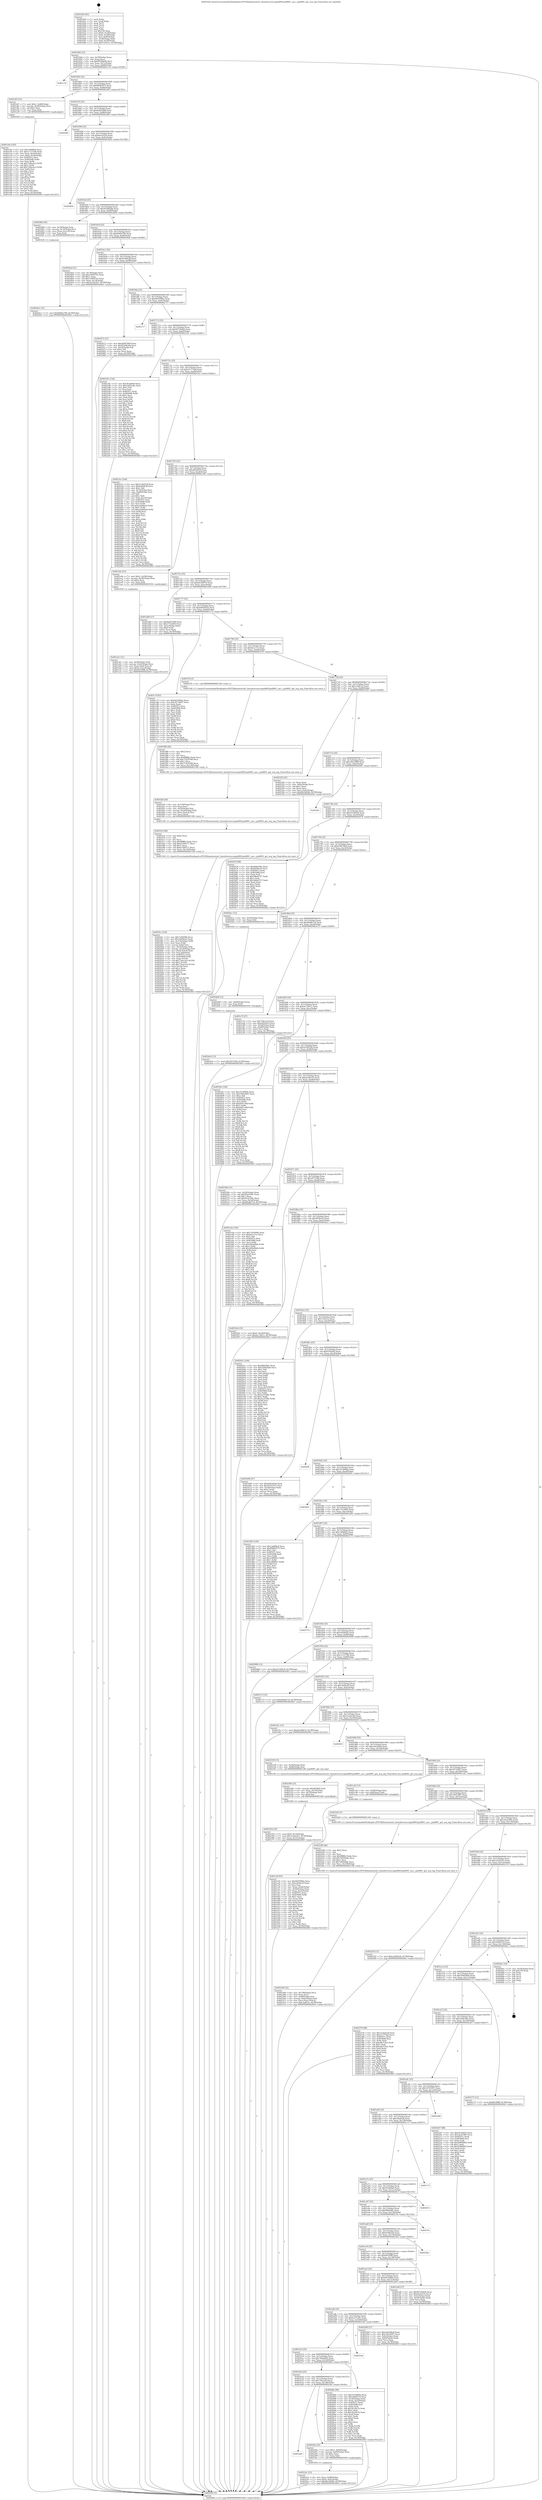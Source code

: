 digraph "0x401620" {
  label = "0x401620 (/mnt/c/Users/mathe/Desktop/tcc/POCII/binaries/extr_linuxdriversscsipm8001pm8001_sas.c_pm8001_get_ncq_tag_Final-ollvm.out::main(0))"
  labelloc = "t"
  node[shape=record]

  Entry [label="",width=0.3,height=0.3,shape=circle,fillcolor=black,style=filled]
  "0x40164d" [label="{
     0x40164d [23]\l
     | [instrs]\l
     &nbsp;&nbsp;0x40164d \<+3\>: mov -0x78(%rbp),%eax\l
     &nbsp;&nbsp;0x401650 \<+2\>: mov %eax,%ecx\l
     &nbsp;&nbsp;0x401652 \<+6\>: sub $0x895b6b94,%ecx\l
     &nbsp;&nbsp;0x401658 \<+3\>: mov %eax,-0x7c(%rbp)\l
     &nbsp;&nbsp;0x40165b \<+3\>: mov %ecx,-0x80(%rbp)\l
     &nbsp;&nbsp;0x40165e \<+6\>: je 0000000000401c14 \<main+0x5f4\>\l
  }"]
  "0x401c14" [label="{
     0x401c14\l
  }", style=dashed]
  "0x401664" [label="{
     0x401664 [25]\l
     | [instrs]\l
     &nbsp;&nbsp;0x401664 \<+5\>: jmp 0000000000401669 \<main+0x49\>\l
     &nbsp;&nbsp;0x401669 \<+3\>: mov -0x7c(%rbp),%eax\l
     &nbsp;&nbsp;0x40166c \<+5\>: sub $0x89965675,%eax\l
     &nbsp;&nbsp;0x401671 \<+6\>: mov %eax,-0x84(%rbp)\l
     &nbsp;&nbsp;0x401677 \<+6\>: je 0000000000401df3 \<main+0x7d3\>\l
  }"]
  Exit [label="",width=0.3,height=0.3,shape=circle,fillcolor=black,style=filled,peripheries=2]
  "0x401df3" [label="{
     0x401df3 [23]\l
     | [instrs]\l
     &nbsp;&nbsp;0x401df3 \<+7\>: movl $0x1,-0x48(%rbp)\l
     &nbsp;&nbsp;0x401dfa \<+4\>: movslq -0x48(%rbp),%rax\l
     &nbsp;&nbsp;0x401dfe \<+4\>: shl $0x3,%rax\l
     &nbsp;&nbsp;0x401e02 \<+3\>: mov %rax,%rdi\l
     &nbsp;&nbsp;0x401e05 \<+5\>: call 0000000000401050 \<malloc@plt\>\l
     | [calls]\l
     &nbsp;&nbsp;0x401050 \{1\} (unknown)\l
  }"]
  "0x40167d" [label="{
     0x40167d [25]\l
     | [instrs]\l
     &nbsp;&nbsp;0x40167d \<+5\>: jmp 0000000000401682 \<main+0x62\>\l
     &nbsp;&nbsp;0x401682 \<+3\>: mov -0x7c(%rbp),%eax\l
     &nbsp;&nbsp;0x401685 \<+5\>: sub $0x8a9d1008,%eax\l
     &nbsp;&nbsp;0x40168a \<+6\>: mov %eax,-0x88(%rbp)\l
     &nbsp;&nbsp;0x401690 \<+6\>: je 00000000004024f0 \<main+0xed0\>\l
  }"]
  "0x4024e4" [label="{
     0x4024e4 [12]\l
     | [instrs]\l
     &nbsp;&nbsp;0x4024e4 \<+7\>: movl $0x2975394,-0x78(%rbp)\l
     &nbsp;&nbsp;0x4024eb \<+5\>: jmp 0000000000402843 \<main+0x1223\>\l
  }"]
  "0x4024f0" [label="{
     0x4024f0\l
  }", style=dashed]
  "0x401696" [label="{
     0x401696 [25]\l
     | [instrs]\l
     &nbsp;&nbsp;0x401696 \<+5\>: jmp 000000000040169b \<main+0x7b\>\l
     &nbsp;&nbsp;0x40169b \<+3\>: mov -0x7c(%rbp),%eax\l
     &nbsp;&nbsp;0x40169e \<+5\>: sub $0x8cee55c0,%eax\l
     &nbsp;&nbsp;0x4016a3 \<+6\>: mov %eax,-0x8c(%rbp)\l
     &nbsp;&nbsp;0x4016a9 \<+6\>: je 000000000040282b \<main+0x120b\>\l
  }"]
  "0x4024d8" [label="{
     0x4024d8 [12]\l
     | [instrs]\l
     &nbsp;&nbsp;0x4024d8 \<+4\>: mov -0x68(%rbp),%rax\l
     &nbsp;&nbsp;0x4024dc \<+3\>: mov %rax,%rdi\l
     &nbsp;&nbsp;0x4024df \<+5\>: call 0000000000401030 \<free@plt\>\l
     | [calls]\l
     &nbsp;&nbsp;0x401030 \{1\} (unknown)\l
  }"]
  "0x40282b" [label="{
     0x40282b\l
  }", style=dashed]
  "0x4016af" [label="{
     0x4016af [25]\l
     | [instrs]\l
     &nbsp;&nbsp;0x4016af \<+5\>: jmp 00000000004016b4 \<main+0x94\>\l
     &nbsp;&nbsp;0x4016b4 \<+3\>: mov -0x7c(%rbp),%eax\l
     &nbsp;&nbsp;0x4016b7 \<+5\>: sub $0x952962db,%eax\l
     &nbsp;&nbsp;0x4016bc \<+6\>: mov %eax,-0x90(%rbp)\l
     &nbsp;&nbsp;0x4016c2 \<+6\>: je 000000000040248d \<main+0xe6d\>\l
  }"]
  "0x4024a1" [label="{
     0x4024a1 [12]\l
     | [instrs]\l
     &nbsp;&nbsp;0x4024a1 \<+7\>: movl $0x9b60a799,-0x78(%rbp)\l
     &nbsp;&nbsp;0x4024a8 \<+5\>: jmp 0000000000402843 \<main+0x1223\>\l
  }"]
  "0x40248d" [label="{
     0x40248d [20]\l
     | [instrs]\l
     &nbsp;&nbsp;0x40248d \<+4\>: mov -0x50(%rbp),%rax\l
     &nbsp;&nbsp;0x402491 \<+4\>: movslq -0x74(%rbp),%rcx\l
     &nbsp;&nbsp;0x402495 \<+4\>: mov (%rax,%rcx,8),%rax\l
     &nbsp;&nbsp;0x402499 \<+3\>: mov %rax,%rdi\l
     &nbsp;&nbsp;0x40249c \<+5\>: call 0000000000401030 \<free@plt\>\l
     | [calls]\l
     &nbsp;&nbsp;0x401030 \{1\} (unknown)\l
  }"]
  "0x4016c8" [label="{
     0x4016c8 [25]\l
     | [instrs]\l
     &nbsp;&nbsp;0x4016c8 \<+5\>: jmp 00000000004016cd \<main+0xad\>\l
     &nbsp;&nbsp;0x4016cd \<+3\>: mov -0x7c(%rbp),%eax\l
     &nbsp;&nbsp;0x4016d0 \<+5\>: sub $0x9b60a799,%eax\l
     &nbsp;&nbsp;0x4016d5 \<+6\>: mov %eax,-0x94(%rbp)\l
     &nbsp;&nbsp;0x4016db \<+6\>: je 00000000004024ad \<main+0xe8d\>\l
  }"]
  "0x40235d" [label="{
     0x40235d [25]\l
     | [instrs]\l
     &nbsp;&nbsp;0x40235d \<+7\>: movl $0x0,-0x74(%rbp)\l
     &nbsp;&nbsp;0x402364 \<+7\>: movl $0x3e5d22b7,-0x78(%rbp)\l
     &nbsp;&nbsp;0x40236b \<+6\>: mov %eax,-0x15c(%rbp)\l
     &nbsp;&nbsp;0x402371 \<+5\>: jmp 0000000000402843 \<main+0x1223\>\l
  }"]
  "0x4024ad" [label="{
     0x4024ad [31]\l
     | [instrs]\l
     &nbsp;&nbsp;0x4024ad \<+3\>: mov -0x74(%rbp),%eax\l
     &nbsp;&nbsp;0x4024b0 \<+5\>: add $0x318947b2,%eax\l
     &nbsp;&nbsp;0x4024b5 \<+3\>: add $0x1,%eax\l
     &nbsp;&nbsp;0x4024b8 \<+5\>: sub $0x318947b2,%eax\l
     &nbsp;&nbsp;0x4024bd \<+3\>: mov %eax,-0x74(%rbp)\l
     &nbsp;&nbsp;0x4024c0 \<+7\>: movl $0x3e5d22b7,-0x78(%rbp)\l
     &nbsp;&nbsp;0x4024c7 \<+5\>: jmp 0000000000402843 \<main+0x1223\>\l
  }"]
  "0x4016e1" [label="{
     0x4016e1 [25]\l
     | [instrs]\l
     &nbsp;&nbsp;0x4016e1 \<+5\>: jmp 00000000004016e6 \<main+0xc6\>\l
     &nbsp;&nbsp;0x4016e6 \<+3\>: mov -0x7c(%rbp),%eax\l
     &nbsp;&nbsp;0x4016e9 \<+5\>: sub $0x9c4b9c9f,%eax\l
     &nbsp;&nbsp;0x4016ee \<+6\>: mov %eax,-0x98(%rbp)\l
     &nbsp;&nbsp;0x4016f4 \<+6\>: je 0000000000402472 \<main+0xe52\>\l
  }"]
  "0x402346" [label="{
     0x402346 [23]\l
     | [instrs]\l
     &nbsp;&nbsp;0x402346 \<+10\>: movabs $0x4030b6,%rdi\l
     &nbsp;&nbsp;0x402350 \<+3\>: mov %eax,-0x70(%rbp)\l
     &nbsp;&nbsp;0x402353 \<+3\>: mov -0x70(%rbp),%esi\l
     &nbsp;&nbsp;0x402356 \<+2\>: mov $0x0,%al\l
     &nbsp;&nbsp;0x402358 \<+5\>: call 0000000000401040 \<printf@plt\>\l
     | [calls]\l
     &nbsp;&nbsp;0x401040 \{1\} (unknown)\l
  }"]
  "0x402472" [label="{
     0x402472 [27]\l
     | [instrs]\l
     &nbsp;&nbsp;0x402472 \<+5\>: mov $0xd59676b9,%eax\l
     &nbsp;&nbsp;0x402477 \<+5\>: mov $0x952962db,%ecx\l
     &nbsp;&nbsp;0x40247c \<+3\>: mov -0x25(%rbp),%dl\l
     &nbsp;&nbsp;0x40247f \<+3\>: test $0x1,%dl\l
     &nbsp;&nbsp;0x402482 \<+3\>: cmovne %ecx,%eax\l
     &nbsp;&nbsp;0x402485 \<+3\>: mov %eax,-0x78(%rbp)\l
     &nbsp;&nbsp;0x402488 \<+5\>: jmp 0000000000402843 \<main+0x1223\>\l
  }"]
  "0x4016fa" [label="{
     0x4016fa [25]\l
     | [instrs]\l
     &nbsp;&nbsp;0x4016fa \<+5\>: jmp 00000000004016ff \<main+0xdf\>\l
     &nbsp;&nbsp;0x4016ff \<+3\>: mov -0x7c(%rbp),%eax\l
     &nbsp;&nbsp;0x401702 \<+5\>: sub $0x9d55084a,%eax\l
     &nbsp;&nbsp;0x401707 \<+6\>: mov %eax,-0x9c(%rbp)\l
     &nbsp;&nbsp;0x40170d \<+6\>: je 0000000000402717 \<main+0x10f7\>\l
  }"]
  "0x402300" [label="{
     0x402300 [32]\l
     | [instrs]\l
     &nbsp;&nbsp;0x402300 \<+6\>: mov -0x158(%rbp),%ecx\l
     &nbsp;&nbsp;0x402306 \<+3\>: imul %eax,%ecx\l
     &nbsp;&nbsp;0x402309 \<+4\>: mov -0x68(%rbp),%rsi\l
     &nbsp;&nbsp;0x40230d \<+4\>: movslq -0x6c(%rbp),%rdi\l
     &nbsp;&nbsp;0x402311 \<+3\>: mov %ecx,(%rsi,%rdi,4)\l
     &nbsp;&nbsp;0x402314 \<+7\>: movl $0xc2aff12e,-0x78(%rbp)\l
     &nbsp;&nbsp;0x40231b \<+5\>: jmp 0000000000402843 \<main+0x1223\>\l
  }"]
  "0x402717" [label="{
     0x402717\l
  }", style=dashed]
  "0x401713" [label="{
     0x401713 [25]\l
     | [instrs]\l
     &nbsp;&nbsp;0x401713 \<+5\>: jmp 0000000000401718 \<main+0xf8\>\l
     &nbsp;&nbsp;0x401718 \<+3\>: mov -0x7c(%rbp),%eax\l
     &nbsp;&nbsp;0x40171b \<+5\>: sub $0x9d720dd4,%eax\l
     &nbsp;&nbsp;0x401720 \<+6\>: mov %eax,-0xa0(%rbp)\l
     &nbsp;&nbsp;0x401726 \<+6\>: je 0000000000402181 \<main+0xb61\>\l
  }"]
  "0x4022d8" [label="{
     0x4022d8 [40]\l
     | [instrs]\l
     &nbsp;&nbsp;0x4022d8 \<+5\>: mov $0x2,%ecx\l
     &nbsp;&nbsp;0x4022dd \<+1\>: cltd\l
     &nbsp;&nbsp;0x4022de \<+2\>: idiv %ecx\l
     &nbsp;&nbsp;0x4022e0 \<+6\>: imul $0xfffffffe,%edx,%ecx\l
     &nbsp;&nbsp;0x4022e6 \<+6\>: add $0x7d920dde,%ecx\l
     &nbsp;&nbsp;0x4022ec \<+3\>: add $0x1,%ecx\l
     &nbsp;&nbsp;0x4022ef \<+6\>: sub $0x7d920dde,%ecx\l
     &nbsp;&nbsp;0x4022f5 \<+6\>: mov %ecx,-0x158(%rbp)\l
     &nbsp;&nbsp;0x4022fb \<+5\>: call 0000000000401160 \<next_i\>\l
     | [calls]\l
     &nbsp;&nbsp;0x401160 \{1\} (/mnt/c/Users/mathe/Desktop/tcc/POCII/binaries/extr_linuxdriversscsipm8001pm8001_sas.c_pm8001_get_ncq_tag_Final-ollvm.out::next_i)\l
  }"]
  "0x402181" [label="{
     0x402181 [134]\l
     | [instrs]\l
     &nbsp;&nbsp;0x402181 \<+5\>: mov $0x5fcdd9a9,%eax\l
     &nbsp;&nbsp;0x402186 \<+5\>: mov $0x5a601d4c,%ecx\l
     &nbsp;&nbsp;0x40218b \<+2\>: mov $0x1,%dl\l
     &nbsp;&nbsp;0x40218d \<+2\>: xor %esi,%esi\l
     &nbsp;&nbsp;0x40218f \<+7\>: mov 0x40507c,%edi\l
     &nbsp;&nbsp;0x402196 \<+8\>: mov 0x405088,%r8d\l
     &nbsp;&nbsp;0x40219e \<+3\>: sub $0x1,%esi\l
     &nbsp;&nbsp;0x4021a1 \<+3\>: mov %edi,%r9d\l
     &nbsp;&nbsp;0x4021a4 \<+3\>: add %esi,%r9d\l
     &nbsp;&nbsp;0x4021a7 \<+4\>: imul %r9d,%edi\l
     &nbsp;&nbsp;0x4021ab \<+3\>: and $0x1,%edi\l
     &nbsp;&nbsp;0x4021ae \<+3\>: cmp $0x0,%edi\l
     &nbsp;&nbsp;0x4021b1 \<+4\>: sete %r10b\l
     &nbsp;&nbsp;0x4021b5 \<+4\>: cmp $0xa,%r8d\l
     &nbsp;&nbsp;0x4021b9 \<+4\>: setl %r11b\l
     &nbsp;&nbsp;0x4021bd \<+3\>: mov %r10b,%bl\l
     &nbsp;&nbsp;0x4021c0 \<+3\>: xor $0xff,%bl\l
     &nbsp;&nbsp;0x4021c3 \<+3\>: mov %r11b,%r14b\l
     &nbsp;&nbsp;0x4021c6 \<+4\>: xor $0xff,%r14b\l
     &nbsp;&nbsp;0x4021ca \<+3\>: xor $0x0,%dl\l
     &nbsp;&nbsp;0x4021cd \<+3\>: mov %bl,%r15b\l
     &nbsp;&nbsp;0x4021d0 \<+4\>: and $0x0,%r15b\l
     &nbsp;&nbsp;0x4021d4 \<+3\>: and %dl,%r10b\l
     &nbsp;&nbsp;0x4021d7 \<+3\>: mov %r14b,%r12b\l
     &nbsp;&nbsp;0x4021da \<+4\>: and $0x0,%r12b\l
     &nbsp;&nbsp;0x4021de \<+3\>: and %dl,%r11b\l
     &nbsp;&nbsp;0x4021e1 \<+3\>: or %r10b,%r15b\l
     &nbsp;&nbsp;0x4021e4 \<+3\>: or %r11b,%r12b\l
     &nbsp;&nbsp;0x4021e7 \<+3\>: xor %r12b,%r15b\l
     &nbsp;&nbsp;0x4021ea \<+3\>: or %r14b,%bl\l
     &nbsp;&nbsp;0x4021ed \<+3\>: xor $0xff,%bl\l
     &nbsp;&nbsp;0x4021f0 \<+3\>: or $0x0,%dl\l
     &nbsp;&nbsp;0x4021f3 \<+2\>: and %dl,%bl\l
     &nbsp;&nbsp;0x4021f5 \<+3\>: or %bl,%r15b\l
     &nbsp;&nbsp;0x4021f8 \<+4\>: test $0x1,%r15b\l
     &nbsp;&nbsp;0x4021fc \<+3\>: cmovne %ecx,%eax\l
     &nbsp;&nbsp;0x4021ff \<+3\>: mov %eax,-0x78(%rbp)\l
     &nbsp;&nbsp;0x402202 \<+5\>: jmp 0000000000402843 \<main+0x1223\>\l
  }"]
  "0x40172c" [label="{
     0x40172c [25]\l
     | [instrs]\l
     &nbsp;&nbsp;0x40172c \<+5\>: jmp 0000000000401731 \<main+0x111\>\l
     &nbsp;&nbsp;0x401731 \<+3\>: mov -0x7c(%rbp),%eax\l
     &nbsp;&nbsp;0x401734 \<+5\>: sub $0xa7c774a6,%eax\l
     &nbsp;&nbsp;0x401739 \<+6\>: mov %eax,-0xa4(%rbp)\l
     &nbsp;&nbsp;0x40173f \<+6\>: je 00000000004023ce \<main+0xdae\>\l
  }"]
  "0x4022a1" [label="{
     0x4022a1 [23]\l
     | [instrs]\l
     &nbsp;&nbsp;0x4022a1 \<+4\>: mov %rax,-0x68(%rbp)\l
     &nbsp;&nbsp;0x4022a5 \<+7\>: movl $0x0,-0x6c(%rbp)\l
     &nbsp;&nbsp;0x4022ac \<+7\>: movl $0x69c5d946,-0x78(%rbp)\l
     &nbsp;&nbsp;0x4022b3 \<+5\>: jmp 0000000000402843 \<main+0x1223\>\l
  }"]
  "0x4023ce" [label="{
     0x4023ce [164]\l
     | [instrs]\l
     &nbsp;&nbsp;0x4023ce \<+5\>: mov $0x21abd3a9,%eax\l
     &nbsp;&nbsp;0x4023d3 \<+5\>: mov $0x9c4b9c9f,%ecx\l
     &nbsp;&nbsp;0x4023d8 \<+2\>: mov $0x1,%dl\l
     &nbsp;&nbsp;0x4023da \<+3\>: mov -0x74(%rbp),%esi\l
     &nbsp;&nbsp;0x4023dd \<+3\>: cmp -0x48(%rbp),%esi\l
     &nbsp;&nbsp;0x4023e0 \<+4\>: setl %dil\l
     &nbsp;&nbsp;0x4023e4 \<+4\>: and $0x1,%dil\l
     &nbsp;&nbsp;0x4023e8 \<+4\>: mov %dil,-0x25(%rbp)\l
     &nbsp;&nbsp;0x4023ec \<+7\>: mov 0x40507c,%esi\l
     &nbsp;&nbsp;0x4023f3 \<+8\>: mov 0x405088,%r8d\l
     &nbsp;&nbsp;0x4023fb \<+3\>: mov %esi,%r9d\l
     &nbsp;&nbsp;0x4023fe \<+7\>: add $0xaeb94ba0,%r9d\l
     &nbsp;&nbsp;0x402405 \<+4\>: sub $0x1,%r9d\l
     &nbsp;&nbsp;0x402409 \<+7\>: sub $0xaeb94ba0,%r9d\l
     &nbsp;&nbsp;0x402410 \<+4\>: imul %r9d,%esi\l
     &nbsp;&nbsp;0x402414 \<+3\>: and $0x1,%esi\l
     &nbsp;&nbsp;0x402417 \<+3\>: cmp $0x0,%esi\l
     &nbsp;&nbsp;0x40241a \<+4\>: sete %dil\l
     &nbsp;&nbsp;0x40241e \<+4\>: cmp $0xa,%r8d\l
     &nbsp;&nbsp;0x402422 \<+4\>: setl %r10b\l
     &nbsp;&nbsp;0x402426 \<+3\>: mov %dil,%r11b\l
     &nbsp;&nbsp;0x402429 \<+4\>: xor $0xff,%r11b\l
     &nbsp;&nbsp;0x40242d \<+3\>: mov %r10b,%bl\l
     &nbsp;&nbsp;0x402430 \<+3\>: xor $0xff,%bl\l
     &nbsp;&nbsp;0x402433 \<+3\>: xor $0x0,%dl\l
     &nbsp;&nbsp;0x402436 \<+3\>: mov %r11b,%r14b\l
     &nbsp;&nbsp;0x402439 \<+4\>: and $0x0,%r14b\l
     &nbsp;&nbsp;0x40243d \<+3\>: and %dl,%dil\l
     &nbsp;&nbsp;0x402440 \<+3\>: mov %bl,%r15b\l
     &nbsp;&nbsp;0x402443 \<+4\>: and $0x0,%r15b\l
     &nbsp;&nbsp;0x402447 \<+3\>: and %dl,%r10b\l
     &nbsp;&nbsp;0x40244a \<+3\>: or %dil,%r14b\l
     &nbsp;&nbsp;0x40244d \<+3\>: or %r10b,%r15b\l
     &nbsp;&nbsp;0x402450 \<+3\>: xor %r15b,%r14b\l
     &nbsp;&nbsp;0x402453 \<+3\>: or %bl,%r11b\l
     &nbsp;&nbsp;0x402456 \<+4\>: xor $0xff,%r11b\l
     &nbsp;&nbsp;0x40245a \<+3\>: or $0x0,%dl\l
     &nbsp;&nbsp;0x40245d \<+3\>: and %dl,%r11b\l
     &nbsp;&nbsp;0x402460 \<+3\>: or %r11b,%r14b\l
     &nbsp;&nbsp;0x402463 \<+4\>: test $0x1,%r14b\l
     &nbsp;&nbsp;0x402467 \<+3\>: cmovne %ecx,%eax\l
     &nbsp;&nbsp;0x40246a \<+3\>: mov %eax,-0x78(%rbp)\l
     &nbsp;&nbsp;0x40246d \<+5\>: jmp 0000000000402843 \<main+0x1223\>\l
  }"]
  "0x401745" [label="{
     0x401745 [25]\l
     | [instrs]\l
     &nbsp;&nbsp;0x401745 \<+5\>: jmp 000000000040174a \<main+0x12a\>\l
     &nbsp;&nbsp;0x40174a \<+3\>: mov -0x7c(%rbp),%eax\l
     &nbsp;&nbsp;0x40174d \<+5\>: sub $0xa9f2dd19,%eax\l
     &nbsp;&nbsp;0x401752 \<+6\>: mov %eax,-0xa8(%rbp)\l
     &nbsp;&nbsp;0x401758 \<+6\>: je 0000000000401e9a \<main+0x87a\>\l
  }"]
  "0x401b46" [label="{
     0x401b46\l
  }", style=dashed]
  "0x401e9a" [label="{
     0x401e9a [23]\l
     | [instrs]\l
     &nbsp;&nbsp;0x401e9a \<+7\>: movl $0x1,-0x58(%rbp)\l
     &nbsp;&nbsp;0x401ea1 \<+4\>: movslq -0x58(%rbp),%rax\l
     &nbsp;&nbsp;0x401ea5 \<+4\>: shl $0x4,%rax\l
     &nbsp;&nbsp;0x401ea9 \<+3\>: mov %rax,%rdi\l
     &nbsp;&nbsp;0x401eac \<+5\>: call 0000000000401050 \<malloc@plt\>\l
     | [calls]\l
     &nbsp;&nbsp;0x401050 \{1\} (unknown)\l
  }"]
  "0x40175e" [label="{
     0x40175e [25]\l
     | [instrs]\l
     &nbsp;&nbsp;0x40175e \<+5\>: jmp 0000000000401763 \<main+0x143\>\l
     &nbsp;&nbsp;0x401763 \<+3\>: mov -0x7c(%rbp),%eax\l
     &nbsp;&nbsp;0x401766 \<+5\>: sub $0xb0108674,%eax\l
     &nbsp;&nbsp;0x40176b \<+6\>: mov %eax,-0xac(%rbp)\l
     &nbsp;&nbsp;0x401771 \<+6\>: je 0000000000401d48 \<main+0x728\>\l
  }"]
  "0x40228a" [label="{
     0x40228a [23]\l
     | [instrs]\l
     &nbsp;&nbsp;0x40228a \<+7\>: movl $0x1,-0x60(%rbp)\l
     &nbsp;&nbsp;0x402291 \<+4\>: movslq -0x60(%rbp),%rax\l
     &nbsp;&nbsp;0x402295 \<+4\>: shl $0x2,%rax\l
     &nbsp;&nbsp;0x402299 \<+3\>: mov %rax,%rdi\l
     &nbsp;&nbsp;0x40229c \<+5\>: call 0000000000401050 \<malloc@plt\>\l
     | [calls]\l
     &nbsp;&nbsp;0x401050 \{1\} (unknown)\l
  }"]
  "0x401d48" [label="{
     0x401d48 [27]\l
     | [instrs]\l
     &nbsp;&nbsp;0x401d48 \<+5\>: mov $0x8a9d1008,%eax\l
     &nbsp;&nbsp;0x401d4d \<+5\>: mov $0x175ca605,%ecx\l
     &nbsp;&nbsp;0x401d52 \<+3\>: mov -0x2c(%rbp),%edx\l
     &nbsp;&nbsp;0x401d55 \<+3\>: cmp $0x0,%edx\l
     &nbsp;&nbsp;0x401d58 \<+3\>: cmove %ecx,%eax\l
     &nbsp;&nbsp;0x401d5b \<+3\>: mov %eax,-0x78(%rbp)\l
     &nbsp;&nbsp;0x401d5e \<+5\>: jmp 0000000000402843 \<main+0x1223\>\l
  }"]
  "0x401777" [label="{
     0x401777 [25]\l
     | [instrs]\l
     &nbsp;&nbsp;0x401777 \<+5\>: jmp 000000000040177c \<main+0x15c\>\l
     &nbsp;&nbsp;0x40177c \<+3\>: mov -0x7c(%rbp),%eax\l
     &nbsp;&nbsp;0x40177f \<+5\>: sub $0xb9456434,%eax\l
     &nbsp;&nbsp;0x401784 \<+6\>: mov %eax,-0xb0(%rbp)\l
     &nbsp;&nbsp;0x40178a \<+6\>: je 0000000000401c7f \<main+0x65f\>\l
  }"]
  "0x401b2d" [label="{
     0x401b2d [25]\l
     | [instrs]\l
     &nbsp;&nbsp;0x401b2d \<+5\>: jmp 0000000000401b32 \<main+0x512\>\l
     &nbsp;&nbsp;0x401b32 \<+3\>: mov -0x7c(%rbp),%eax\l
     &nbsp;&nbsp;0x401b35 \<+5\>: sub $0x758ca3cf,%eax\l
     &nbsp;&nbsp;0x401b3a \<+6\>: mov %eax,-0x148(%rbp)\l
     &nbsp;&nbsp;0x401b40 \<+6\>: je 000000000040228a \<main+0xc6a\>\l
  }"]
  "0x401c7f" [label="{
     0x401c7f [83]\l
     | [instrs]\l
     &nbsp;&nbsp;0x401c7f \<+5\>: mov $0x9d55084a,%eax\l
     &nbsp;&nbsp;0x401c84 \<+5\>: mov $0x3071f447,%ecx\l
     &nbsp;&nbsp;0x401c89 \<+2\>: xor %edx,%edx\l
     &nbsp;&nbsp;0x401c8b \<+7\>: mov 0x40507c,%esi\l
     &nbsp;&nbsp;0x401c92 \<+7\>: mov 0x405088,%edi\l
     &nbsp;&nbsp;0x401c99 \<+3\>: sub $0x1,%edx\l
     &nbsp;&nbsp;0x401c9c \<+3\>: mov %esi,%r8d\l
     &nbsp;&nbsp;0x401c9f \<+3\>: add %edx,%r8d\l
     &nbsp;&nbsp;0x401ca2 \<+4\>: imul %r8d,%esi\l
     &nbsp;&nbsp;0x401ca6 \<+3\>: and $0x1,%esi\l
     &nbsp;&nbsp;0x401ca9 \<+3\>: cmp $0x0,%esi\l
     &nbsp;&nbsp;0x401cac \<+4\>: sete %r9b\l
     &nbsp;&nbsp;0x401cb0 \<+3\>: cmp $0xa,%edi\l
     &nbsp;&nbsp;0x401cb3 \<+4\>: setl %r10b\l
     &nbsp;&nbsp;0x401cb7 \<+3\>: mov %r9b,%r11b\l
     &nbsp;&nbsp;0x401cba \<+3\>: and %r10b,%r11b\l
     &nbsp;&nbsp;0x401cbd \<+3\>: xor %r10b,%r9b\l
     &nbsp;&nbsp;0x401cc0 \<+3\>: or %r9b,%r11b\l
     &nbsp;&nbsp;0x401cc3 \<+4\>: test $0x1,%r11b\l
     &nbsp;&nbsp;0x401cc7 \<+3\>: cmovne %ecx,%eax\l
     &nbsp;&nbsp;0x401cca \<+3\>: mov %eax,-0x78(%rbp)\l
     &nbsp;&nbsp;0x401ccd \<+5\>: jmp 0000000000402843 \<main+0x1223\>\l
  }"]
  "0x401790" [label="{
     0x401790 [25]\l
     | [instrs]\l
     &nbsp;&nbsp;0x401790 \<+5\>: jmp 0000000000401795 \<main+0x175\>\l
     &nbsp;&nbsp;0x401795 \<+3\>: mov -0x7c(%rbp),%eax\l
     &nbsp;&nbsp;0x401798 \<+5\>: sub $0xbfcec7ce,%eax\l
     &nbsp;&nbsp;0x40179d \<+6\>: mov %eax,-0xb4(%rbp)\l
     &nbsp;&nbsp;0x4017a3 \<+6\>: je 0000000000401f7b \<main+0x95b\>\l
  }"]
  "0x40268e" [label="{
     0x40268e [94]\l
     | [instrs]\l
     &nbsp;&nbsp;0x40268e \<+5\>: mov $0x101498da,%eax\l
     &nbsp;&nbsp;0x402693 \<+5\>: mov $0x5406f110,%ecx\l
     &nbsp;&nbsp;0x402698 \<+3\>: mov -0x34(%rbp),%edx\l
     &nbsp;&nbsp;0x40269b \<+3\>: mov %edx,-0x24(%rbp)\l
     &nbsp;&nbsp;0x40269e \<+7\>: mov 0x40507c,%edx\l
     &nbsp;&nbsp;0x4026a5 \<+7\>: mov 0x405088,%esi\l
     &nbsp;&nbsp;0x4026ac \<+2\>: mov %edx,%edi\l
     &nbsp;&nbsp;0x4026ae \<+6\>: add $0x3fc26e7b,%edi\l
     &nbsp;&nbsp;0x4026b4 \<+3\>: sub $0x1,%edi\l
     &nbsp;&nbsp;0x4026b7 \<+6\>: sub $0x3fc26e7b,%edi\l
     &nbsp;&nbsp;0x4026bd \<+3\>: imul %edi,%edx\l
     &nbsp;&nbsp;0x4026c0 \<+3\>: and $0x1,%edx\l
     &nbsp;&nbsp;0x4026c3 \<+3\>: cmp $0x0,%edx\l
     &nbsp;&nbsp;0x4026c6 \<+4\>: sete %r8b\l
     &nbsp;&nbsp;0x4026ca \<+3\>: cmp $0xa,%esi\l
     &nbsp;&nbsp;0x4026cd \<+4\>: setl %r9b\l
     &nbsp;&nbsp;0x4026d1 \<+3\>: mov %r8b,%r10b\l
     &nbsp;&nbsp;0x4026d4 \<+3\>: and %r9b,%r10b\l
     &nbsp;&nbsp;0x4026d7 \<+3\>: xor %r9b,%r8b\l
     &nbsp;&nbsp;0x4026da \<+3\>: or %r8b,%r10b\l
     &nbsp;&nbsp;0x4026dd \<+4\>: test $0x1,%r10b\l
     &nbsp;&nbsp;0x4026e1 \<+3\>: cmovne %ecx,%eax\l
     &nbsp;&nbsp;0x4026e4 \<+3\>: mov %eax,-0x78(%rbp)\l
     &nbsp;&nbsp;0x4026e7 \<+5\>: jmp 0000000000402843 \<main+0x1223\>\l
  }"]
  "0x401f7b" [label="{
     0x401f7b [5]\l
     | [instrs]\l
     &nbsp;&nbsp;0x401f7b \<+5\>: call 0000000000401160 \<next_i\>\l
     | [calls]\l
     &nbsp;&nbsp;0x401160 \{1\} (/mnt/c/Users/mathe/Desktop/tcc/POCII/binaries/extr_linuxdriversscsipm8001pm8001_sas.c_pm8001_get_ncq_tag_Final-ollvm.out::next_i)\l
  }"]
  "0x4017a9" [label="{
     0x4017a9 [25]\l
     | [instrs]\l
     &nbsp;&nbsp;0x4017a9 \<+5\>: jmp 00000000004017ae \<main+0x18e\>\l
     &nbsp;&nbsp;0x4017ae \<+3\>: mov -0x7c(%rbp),%eax\l
     &nbsp;&nbsp;0x4017b1 \<+5\>: sub $0xc2aff12e,%eax\l
     &nbsp;&nbsp;0x4017b6 \<+6\>: mov %eax,-0xb8(%rbp)\l
     &nbsp;&nbsp;0x4017bc \<+6\>: je 0000000000402320 \<main+0xd00\>\l
  }"]
  "0x401b14" [label="{
     0x401b14 [25]\l
     | [instrs]\l
     &nbsp;&nbsp;0x401b14 \<+5\>: jmp 0000000000401b19 \<main+0x4f9\>\l
     &nbsp;&nbsp;0x401b19 \<+3\>: mov -0x7c(%rbp),%eax\l
     &nbsp;&nbsp;0x401b1c \<+5\>: sub $0x70bb2b83,%eax\l
     &nbsp;&nbsp;0x401b21 \<+6\>: mov %eax,-0x144(%rbp)\l
     &nbsp;&nbsp;0x401b27 \<+6\>: je 000000000040268e \<main+0x106e\>\l
  }"]
  "0x402320" [label="{
     0x402320 [25]\l
     | [instrs]\l
     &nbsp;&nbsp;0x402320 \<+2\>: xor %eax,%eax\l
     &nbsp;&nbsp;0x402322 \<+3\>: mov -0x6c(%rbp),%ecx\l
     &nbsp;&nbsp;0x402325 \<+3\>: sub $0x1,%eax\l
     &nbsp;&nbsp;0x402328 \<+2\>: sub %eax,%ecx\l
     &nbsp;&nbsp;0x40232a \<+3\>: mov %ecx,-0x6c(%rbp)\l
     &nbsp;&nbsp;0x40232d \<+7\>: movl $0x69c5d946,-0x78(%rbp)\l
     &nbsp;&nbsp;0x402334 \<+5\>: jmp 0000000000402843 \<main+0x1223\>\l
  }"]
  "0x4017c2" [label="{
     0x4017c2 [25]\l
     | [instrs]\l
     &nbsp;&nbsp;0x4017c2 \<+5\>: jmp 00000000004017c7 \<main+0x1a7\>\l
     &nbsp;&nbsp;0x4017c7 \<+3\>: mov -0x7c(%rbp),%eax\l
     &nbsp;&nbsp;0x4017ca \<+5\>: sub $0xc6912889,%eax\l
     &nbsp;&nbsp;0x4017cf \<+6\>: mov %eax,-0xbc(%rbp)\l
     &nbsp;&nbsp;0x4017d5 \<+6\>: je 00000000004024fc \<main+0xedc\>\l
  }"]
  "0x4025df" [label="{
     0x4025df\l
  }", style=dashed]
  "0x4024fc" [label="{
     0x4024fc\l
  }", style=dashed]
  "0x4017db" [label="{
     0x4017db [25]\l
     | [instrs]\l
     &nbsp;&nbsp;0x4017db \<+5\>: jmp 00000000004017e0 \<main+0x1c0\>\l
     &nbsp;&nbsp;0x4017e0 \<+3\>: mov -0x7c(%rbp),%eax\l
     &nbsp;&nbsp;0x4017e3 \<+5\>: sub $0xd3330618,%eax\l
     &nbsp;&nbsp;0x4017e8 \<+6\>: mov %eax,-0xc0(%rbp)\l
     &nbsp;&nbsp;0x4017ee \<+6\>: je 0000000000402074 \<main+0xa54\>\l
  }"]
  "0x401afb" [label="{
     0x401afb [25]\l
     | [instrs]\l
     &nbsp;&nbsp;0x401afb \<+5\>: jmp 0000000000401b00 \<main+0x4e0\>\l
     &nbsp;&nbsp;0x401b00 \<+3\>: mov -0x7c(%rbp),%eax\l
     &nbsp;&nbsp;0x401b03 \<+5\>: sub $0x6c271a81,%eax\l
     &nbsp;&nbsp;0x401b08 \<+6\>: mov %eax,-0x140(%rbp)\l
     &nbsp;&nbsp;0x401b0e \<+6\>: je 00000000004025df \<main+0xfbf\>\l
  }"]
  "0x402074" [label="{
     0x402074 [88]\l
     | [instrs]\l
     &nbsp;&nbsp;0x402074 \<+5\>: mov $0x60bb5f6c,%eax\l
     &nbsp;&nbsp;0x402079 \<+5\>: mov $0x4056a10,%ecx\l
     &nbsp;&nbsp;0x40207e \<+7\>: mov 0x40507c,%edx\l
     &nbsp;&nbsp;0x402085 \<+7\>: mov 0x405088,%esi\l
     &nbsp;&nbsp;0x40208c \<+2\>: mov %edx,%edi\l
     &nbsp;&nbsp;0x40208e \<+6\>: sub $0x366a6737,%edi\l
     &nbsp;&nbsp;0x402094 \<+3\>: sub $0x1,%edi\l
     &nbsp;&nbsp;0x402097 \<+6\>: add $0x366a6737,%edi\l
     &nbsp;&nbsp;0x40209d \<+3\>: imul %edi,%edx\l
     &nbsp;&nbsp;0x4020a0 \<+3\>: and $0x1,%edx\l
     &nbsp;&nbsp;0x4020a3 \<+3\>: cmp $0x0,%edx\l
     &nbsp;&nbsp;0x4020a6 \<+4\>: sete %r8b\l
     &nbsp;&nbsp;0x4020aa \<+3\>: cmp $0xa,%esi\l
     &nbsp;&nbsp;0x4020ad \<+4\>: setl %r9b\l
     &nbsp;&nbsp;0x4020b1 \<+3\>: mov %r8b,%r10b\l
     &nbsp;&nbsp;0x4020b4 \<+3\>: and %r9b,%r10b\l
     &nbsp;&nbsp;0x4020b7 \<+3\>: xor %r9b,%r8b\l
     &nbsp;&nbsp;0x4020ba \<+3\>: or %r8b,%r10b\l
     &nbsp;&nbsp;0x4020bd \<+4\>: test $0x1,%r10b\l
     &nbsp;&nbsp;0x4020c1 \<+3\>: cmovne %ecx,%eax\l
     &nbsp;&nbsp;0x4020c4 \<+3\>: mov %eax,-0x78(%rbp)\l
     &nbsp;&nbsp;0x4020c7 \<+5\>: jmp 0000000000402843 \<main+0x1223\>\l
  }"]
  "0x4017f4" [label="{
     0x4017f4 [25]\l
     | [instrs]\l
     &nbsp;&nbsp;0x4017f4 \<+5\>: jmp 00000000004017f9 \<main+0x1d9\>\l
     &nbsp;&nbsp;0x4017f9 \<+3\>: mov -0x7c(%rbp),%eax\l
     &nbsp;&nbsp;0x4017fc \<+5\>: sub $0xd59676b9,%eax\l
     &nbsp;&nbsp;0x401801 \<+6\>: mov %eax,-0xc4(%rbp)\l
     &nbsp;&nbsp;0x401807 \<+6\>: je 00000000004024cc \<main+0xeac\>\l
  }"]
  "0x4022b8" [label="{
     0x4022b8 [27]\l
     | [instrs]\l
     &nbsp;&nbsp;0x4022b8 \<+5\>: mov $0x2eb1b6a4,%eax\l
     &nbsp;&nbsp;0x4022bd \<+5\>: mov $0x35032497,%ecx\l
     &nbsp;&nbsp;0x4022c2 \<+3\>: mov -0x6c(%rbp),%edx\l
     &nbsp;&nbsp;0x4022c5 \<+3\>: cmp -0x60(%rbp),%edx\l
     &nbsp;&nbsp;0x4022c8 \<+3\>: cmovl %ecx,%eax\l
     &nbsp;&nbsp;0x4022cb \<+3\>: mov %eax,-0x78(%rbp)\l
     &nbsp;&nbsp;0x4022ce \<+5\>: jmp 0000000000402843 \<main+0x1223\>\l
  }"]
  "0x4024cc" [label="{
     0x4024cc [12]\l
     | [instrs]\l
     &nbsp;&nbsp;0x4024cc \<+4\>: mov -0x50(%rbp),%rax\l
     &nbsp;&nbsp;0x4024d0 \<+3\>: mov %rax,%rdi\l
     &nbsp;&nbsp;0x4024d3 \<+5\>: call 0000000000401030 \<free@plt\>\l
     | [calls]\l
     &nbsp;&nbsp;0x401030 \{1\} (unknown)\l
  }"]
  "0x40180d" [label="{
     0x40180d [25]\l
     | [instrs]\l
     &nbsp;&nbsp;0x40180d \<+5\>: jmp 0000000000401812 \<main+0x1f2\>\l
     &nbsp;&nbsp;0x401812 \<+3\>: mov -0x7c(%rbp),%eax\l
     &nbsp;&nbsp;0x401815 \<+5\>: sub $0xd9a8b716,%eax\l
     &nbsp;&nbsp;0x40181a \<+6\>: mov %eax,-0xc8(%rbp)\l
     &nbsp;&nbsp;0x401820 \<+6\>: je 0000000000401e7f \<main+0x85f\>\l
  }"]
  "0x401fec" [label="{
     0x401fec [124]\l
     | [instrs]\l
     &nbsp;&nbsp;0x401fec \<+5\>: mov $0x7e9294fb,%ecx\l
     &nbsp;&nbsp;0x401ff1 \<+5\>: mov $0x1bf58ed2,%edx\l
     &nbsp;&nbsp;0x401ff6 \<+7\>: mov -0x154(%rbp),%r8d\l
     &nbsp;&nbsp;0x401ffd \<+4\>: imul %eax,%r8d\l
     &nbsp;&nbsp;0x402001 \<+3\>: movslq %r8d,%rsi\l
     &nbsp;&nbsp;0x402004 \<+4\>: mov -0x50(%rbp),%rdi\l
     &nbsp;&nbsp;0x402008 \<+4\>: movslq -0x54(%rbp),%r9\l
     &nbsp;&nbsp;0x40200c \<+4\>: mov (%rdi,%r9,8),%rdi\l
     &nbsp;&nbsp;0x402010 \<+4\>: mov %rsi,0x8(%rdi)\l
     &nbsp;&nbsp;0x402014 \<+7\>: mov 0x40507c,%eax\l
     &nbsp;&nbsp;0x40201b \<+8\>: mov 0x405088,%r8d\l
     &nbsp;&nbsp;0x402023 \<+3\>: mov %eax,%r10d\l
     &nbsp;&nbsp;0x402026 \<+7\>: sub $0x73eee3cb,%r10d\l
     &nbsp;&nbsp;0x40202d \<+4\>: sub $0x1,%r10d\l
     &nbsp;&nbsp;0x402031 \<+7\>: add $0x73eee3cb,%r10d\l
     &nbsp;&nbsp;0x402038 \<+4\>: imul %r10d,%eax\l
     &nbsp;&nbsp;0x40203c \<+3\>: and $0x1,%eax\l
     &nbsp;&nbsp;0x40203f \<+3\>: cmp $0x0,%eax\l
     &nbsp;&nbsp;0x402042 \<+4\>: sete %r11b\l
     &nbsp;&nbsp;0x402046 \<+4\>: cmp $0xa,%r8d\l
     &nbsp;&nbsp;0x40204a \<+3\>: setl %bl\l
     &nbsp;&nbsp;0x40204d \<+3\>: mov %r11b,%r14b\l
     &nbsp;&nbsp;0x402050 \<+3\>: and %bl,%r14b\l
     &nbsp;&nbsp;0x402053 \<+3\>: xor %bl,%r11b\l
     &nbsp;&nbsp;0x402056 \<+3\>: or %r11b,%r14b\l
     &nbsp;&nbsp;0x402059 \<+4\>: test $0x1,%r14b\l
     &nbsp;&nbsp;0x40205d \<+3\>: cmovne %edx,%ecx\l
     &nbsp;&nbsp;0x402060 \<+3\>: mov %ecx,-0x78(%rbp)\l
     &nbsp;&nbsp;0x402063 \<+5\>: jmp 0000000000402843 \<main+0x1223\>\l
  }"]
  "0x401e7f" [label="{
     0x401e7f [27]\l
     | [instrs]\l
     &nbsp;&nbsp;0x401e7f \<+5\>: mov $0x758ca3cf,%eax\l
     &nbsp;&nbsp;0x401e84 \<+5\>: mov $0xa9f2dd19,%ecx\l
     &nbsp;&nbsp;0x401e89 \<+3\>: mov -0x54(%rbp),%edx\l
     &nbsp;&nbsp;0x401e8c \<+3\>: cmp -0x48(%rbp),%edx\l
     &nbsp;&nbsp;0x401e8f \<+3\>: cmovl %ecx,%eax\l
     &nbsp;&nbsp;0x401e92 \<+3\>: mov %eax,-0x78(%rbp)\l
     &nbsp;&nbsp;0x401e95 \<+5\>: jmp 0000000000402843 \<main+0x1223\>\l
  }"]
  "0x401826" [label="{
     0x401826 [25]\l
     | [instrs]\l
     &nbsp;&nbsp;0x401826 \<+5\>: jmp 000000000040182b \<main+0x20b\>\l
     &nbsp;&nbsp;0x40182b \<+3\>: mov -0x7c(%rbp),%eax\l
     &nbsp;&nbsp;0x40182e \<+5\>: sub $0xdcc76b11,%eax\l
     &nbsp;&nbsp;0x401833 \<+6\>: mov %eax,-0xcc(%rbp)\l
     &nbsp;&nbsp;0x401839 \<+6\>: je 00000000004025fe \<main+0xfde\>\l
  }"]
  "0x401fc4" [label="{
     0x401fc4 [40]\l
     | [instrs]\l
     &nbsp;&nbsp;0x401fc4 \<+5\>: mov $0x2,%ecx\l
     &nbsp;&nbsp;0x401fc9 \<+1\>: cltd\l
     &nbsp;&nbsp;0x401fca \<+2\>: idiv %ecx\l
     &nbsp;&nbsp;0x401fcc \<+6\>: imul $0xfffffffe,%edx,%ecx\l
     &nbsp;&nbsp;0x401fd2 \<+6\>: add $0xdc3b6571,%ecx\l
     &nbsp;&nbsp;0x401fd8 \<+3\>: add $0x1,%ecx\l
     &nbsp;&nbsp;0x401fdb \<+6\>: sub $0xdc3b6571,%ecx\l
     &nbsp;&nbsp;0x401fe1 \<+6\>: mov %ecx,-0x154(%rbp)\l
     &nbsp;&nbsp;0x401fe7 \<+5\>: call 0000000000401160 \<next_i\>\l
     | [calls]\l
     &nbsp;&nbsp;0x401160 \{1\} (/mnt/c/Users/mathe/Desktop/tcc/POCII/binaries/extr_linuxdriversscsipm8001pm8001_sas.c_pm8001_get_ncq_tag_Final-ollvm.out::next_i)\l
  }"]
  "0x4025fe" [label="{
     0x4025fe [144]\l
     | [instrs]\l
     &nbsp;&nbsp;0x4025fe \<+5\>: mov $0x101498da,%eax\l
     &nbsp;&nbsp;0x402603 \<+5\>: mov $0x70bb2b83,%ecx\l
     &nbsp;&nbsp;0x402608 \<+2\>: mov $0x1,%dl\l
     &nbsp;&nbsp;0x40260a \<+7\>: mov 0x40507c,%esi\l
     &nbsp;&nbsp;0x402611 \<+7\>: mov 0x405088,%edi\l
     &nbsp;&nbsp;0x402618 \<+3\>: mov %esi,%r8d\l
     &nbsp;&nbsp;0x40261b \<+7\>: add $0xb941c94f,%r8d\l
     &nbsp;&nbsp;0x402622 \<+4\>: sub $0x1,%r8d\l
     &nbsp;&nbsp;0x402626 \<+7\>: sub $0xb941c94f,%r8d\l
     &nbsp;&nbsp;0x40262d \<+4\>: imul %r8d,%esi\l
     &nbsp;&nbsp;0x402631 \<+3\>: and $0x1,%esi\l
     &nbsp;&nbsp;0x402634 \<+3\>: cmp $0x0,%esi\l
     &nbsp;&nbsp;0x402637 \<+4\>: sete %r9b\l
     &nbsp;&nbsp;0x40263b \<+3\>: cmp $0xa,%edi\l
     &nbsp;&nbsp;0x40263e \<+4\>: setl %r10b\l
     &nbsp;&nbsp;0x402642 \<+3\>: mov %r9b,%r11b\l
     &nbsp;&nbsp;0x402645 \<+4\>: xor $0xff,%r11b\l
     &nbsp;&nbsp;0x402649 \<+3\>: mov %r10b,%bl\l
     &nbsp;&nbsp;0x40264c \<+3\>: xor $0xff,%bl\l
     &nbsp;&nbsp;0x40264f \<+3\>: xor $0x0,%dl\l
     &nbsp;&nbsp;0x402652 \<+3\>: mov %r11b,%r14b\l
     &nbsp;&nbsp;0x402655 \<+4\>: and $0x0,%r14b\l
     &nbsp;&nbsp;0x402659 \<+3\>: and %dl,%r9b\l
     &nbsp;&nbsp;0x40265c \<+3\>: mov %bl,%r15b\l
     &nbsp;&nbsp;0x40265f \<+4\>: and $0x0,%r15b\l
     &nbsp;&nbsp;0x402663 \<+3\>: and %dl,%r10b\l
     &nbsp;&nbsp;0x402666 \<+3\>: or %r9b,%r14b\l
     &nbsp;&nbsp;0x402669 \<+3\>: or %r10b,%r15b\l
     &nbsp;&nbsp;0x40266c \<+3\>: xor %r15b,%r14b\l
     &nbsp;&nbsp;0x40266f \<+3\>: or %bl,%r11b\l
     &nbsp;&nbsp;0x402672 \<+4\>: xor $0xff,%r11b\l
     &nbsp;&nbsp;0x402676 \<+3\>: or $0x0,%dl\l
     &nbsp;&nbsp;0x402679 \<+3\>: and %dl,%r11b\l
     &nbsp;&nbsp;0x40267c \<+3\>: or %r11b,%r14b\l
     &nbsp;&nbsp;0x40267f \<+4\>: test $0x1,%r14b\l
     &nbsp;&nbsp;0x402683 \<+3\>: cmovne %ecx,%eax\l
     &nbsp;&nbsp;0x402686 \<+3\>: mov %eax,-0x78(%rbp)\l
     &nbsp;&nbsp;0x402689 \<+5\>: jmp 0000000000402843 \<main+0x1223\>\l
  }"]
  "0x40183f" [label="{
     0x40183f [25]\l
     | [instrs]\l
     &nbsp;&nbsp;0x40183f \<+5\>: jmp 0000000000401844 \<main+0x224\>\l
     &nbsp;&nbsp;0x401844 \<+3\>: mov -0x7c(%rbp),%eax\l
     &nbsp;&nbsp;0x401847 \<+5\>: sub $0xea5081b8,%eax\l
     &nbsp;&nbsp;0x40184c \<+6\>: mov %eax,-0xd0(%rbp)\l
     &nbsp;&nbsp;0x401852 \<+6\>: je 000000000040226b \<main+0xc4b\>\l
  }"]
  "0x401fa8" [label="{
     0x401fa8 [28]\l
     | [instrs]\l
     &nbsp;&nbsp;0x401fa8 \<+6\>: mov -0x150(%rbp),%ecx\l
     &nbsp;&nbsp;0x401fae \<+3\>: imul %eax,%ecx\l
     &nbsp;&nbsp;0x401fb1 \<+4\>: mov -0x50(%rbp),%rsi\l
     &nbsp;&nbsp;0x401fb5 \<+4\>: movslq -0x54(%rbp),%rdi\l
     &nbsp;&nbsp;0x401fb9 \<+4\>: mov (%rsi,%rdi,8),%rsi\l
     &nbsp;&nbsp;0x401fbd \<+2\>: mov %ecx,(%rsi)\l
     &nbsp;&nbsp;0x401fbf \<+5\>: call 0000000000401160 \<next_i\>\l
     | [calls]\l
     &nbsp;&nbsp;0x401160 \{1\} (/mnt/c/Users/mathe/Desktop/tcc/POCII/binaries/extr_linuxdriversscsipm8001pm8001_sas.c_pm8001_get_ncq_tag_Final-ollvm.out::next_i)\l
  }"]
  "0x40226b" [label="{
     0x40226b [31]\l
     | [instrs]\l
     &nbsp;&nbsp;0x40226b \<+3\>: mov -0x54(%rbp),%eax\l
     &nbsp;&nbsp;0x40226e \<+5\>: sub $0x95ab108c,%eax\l
     &nbsp;&nbsp;0x402273 \<+3\>: add $0x1,%eax\l
     &nbsp;&nbsp;0x402276 \<+5\>: add $0x95ab108c,%eax\l
     &nbsp;&nbsp;0x40227b \<+3\>: mov %eax,-0x54(%rbp)\l
     &nbsp;&nbsp;0x40227e \<+7\>: movl $0xd9a8b716,-0x78(%rbp)\l
     &nbsp;&nbsp;0x402285 \<+5\>: jmp 0000000000402843 \<main+0x1223\>\l
  }"]
  "0x401858" [label="{
     0x401858 [25]\l
     | [instrs]\l
     &nbsp;&nbsp;0x401858 \<+5\>: jmp 000000000040185d \<main+0x23d\>\l
     &nbsp;&nbsp;0x40185d \<+3\>: mov -0x7c(%rbp),%eax\l
     &nbsp;&nbsp;0x401860 \<+5\>: sub $0xfac0b332,%eax\l
     &nbsp;&nbsp;0x401865 \<+6\>: mov %eax,-0xd4(%rbp)\l
     &nbsp;&nbsp;0x40186b \<+6\>: je 0000000000401eeb \<main+0x8cb\>\l
  }"]
  "0x401f80" [label="{
     0x401f80 [40]\l
     | [instrs]\l
     &nbsp;&nbsp;0x401f80 \<+5\>: mov $0x2,%ecx\l
     &nbsp;&nbsp;0x401f85 \<+1\>: cltd\l
     &nbsp;&nbsp;0x401f86 \<+2\>: idiv %ecx\l
     &nbsp;&nbsp;0x401f88 \<+6\>: imul $0xfffffffe,%edx,%ecx\l
     &nbsp;&nbsp;0x401f8e \<+6\>: add $0x71429768,%ecx\l
     &nbsp;&nbsp;0x401f94 \<+3\>: add $0x1,%ecx\l
     &nbsp;&nbsp;0x401f97 \<+6\>: sub $0x71429768,%ecx\l
     &nbsp;&nbsp;0x401f9d \<+6\>: mov %ecx,-0x150(%rbp)\l
     &nbsp;&nbsp;0x401fa3 \<+5\>: call 0000000000401160 \<next_i\>\l
     | [calls]\l
     &nbsp;&nbsp;0x401160 \{1\} (/mnt/c/Users/mathe/Desktop/tcc/POCII/binaries/extr_linuxdriversscsipm8001pm8001_sas.c_pm8001_get_ncq_tag_Final-ollvm.out::next_i)\l
  }"]
  "0x401eeb" [label="{
     0x401eeb [144]\l
     | [instrs]\l
     &nbsp;&nbsp;0x401eeb \<+5\>: mov $0x7e9294fb,%eax\l
     &nbsp;&nbsp;0x401ef0 \<+5\>: mov $0xbfcec7ce,%ecx\l
     &nbsp;&nbsp;0x401ef5 \<+2\>: mov $0x1,%dl\l
     &nbsp;&nbsp;0x401ef7 \<+7\>: mov 0x40507c,%esi\l
     &nbsp;&nbsp;0x401efe \<+7\>: mov 0x405088,%edi\l
     &nbsp;&nbsp;0x401f05 \<+3\>: mov %esi,%r8d\l
     &nbsp;&nbsp;0x401f08 \<+7\>: sub $0x200e84bb,%r8d\l
     &nbsp;&nbsp;0x401f0f \<+4\>: sub $0x1,%r8d\l
     &nbsp;&nbsp;0x401f13 \<+7\>: add $0x200e84bb,%r8d\l
     &nbsp;&nbsp;0x401f1a \<+4\>: imul %r8d,%esi\l
     &nbsp;&nbsp;0x401f1e \<+3\>: and $0x1,%esi\l
     &nbsp;&nbsp;0x401f21 \<+3\>: cmp $0x0,%esi\l
     &nbsp;&nbsp;0x401f24 \<+4\>: sete %r9b\l
     &nbsp;&nbsp;0x401f28 \<+3\>: cmp $0xa,%edi\l
     &nbsp;&nbsp;0x401f2b \<+4\>: setl %r10b\l
     &nbsp;&nbsp;0x401f2f \<+3\>: mov %r9b,%r11b\l
     &nbsp;&nbsp;0x401f32 \<+4\>: xor $0xff,%r11b\l
     &nbsp;&nbsp;0x401f36 \<+3\>: mov %r10b,%bl\l
     &nbsp;&nbsp;0x401f39 \<+3\>: xor $0xff,%bl\l
     &nbsp;&nbsp;0x401f3c \<+3\>: xor $0x1,%dl\l
     &nbsp;&nbsp;0x401f3f \<+3\>: mov %r11b,%r14b\l
     &nbsp;&nbsp;0x401f42 \<+4\>: and $0xff,%r14b\l
     &nbsp;&nbsp;0x401f46 \<+3\>: and %dl,%r9b\l
     &nbsp;&nbsp;0x401f49 \<+3\>: mov %bl,%r15b\l
     &nbsp;&nbsp;0x401f4c \<+4\>: and $0xff,%r15b\l
     &nbsp;&nbsp;0x401f50 \<+3\>: and %dl,%r10b\l
     &nbsp;&nbsp;0x401f53 \<+3\>: or %r9b,%r14b\l
     &nbsp;&nbsp;0x401f56 \<+3\>: or %r10b,%r15b\l
     &nbsp;&nbsp;0x401f59 \<+3\>: xor %r15b,%r14b\l
     &nbsp;&nbsp;0x401f5c \<+3\>: or %bl,%r11b\l
     &nbsp;&nbsp;0x401f5f \<+4\>: xor $0xff,%r11b\l
     &nbsp;&nbsp;0x401f63 \<+3\>: or $0x1,%dl\l
     &nbsp;&nbsp;0x401f66 \<+3\>: and %dl,%r11b\l
     &nbsp;&nbsp;0x401f69 \<+3\>: or %r11b,%r14b\l
     &nbsp;&nbsp;0x401f6c \<+4\>: test $0x1,%r14b\l
     &nbsp;&nbsp;0x401f70 \<+3\>: cmovne %ecx,%eax\l
     &nbsp;&nbsp;0x401f73 \<+3\>: mov %eax,-0x78(%rbp)\l
     &nbsp;&nbsp;0x401f76 \<+5\>: jmp 0000000000402843 \<main+0x1223\>\l
  }"]
  "0x401871" [label="{
     0x401871 [25]\l
     | [instrs]\l
     &nbsp;&nbsp;0x401871 \<+5\>: jmp 0000000000401876 \<main+0x256\>\l
     &nbsp;&nbsp;0x401876 \<+3\>: mov -0x7c(%rbp),%eax\l
     &nbsp;&nbsp;0x401879 \<+5\>: sub $0x2975394,%eax\l
     &nbsp;&nbsp;0x40187e \<+6\>: mov %eax,-0xd8(%rbp)\l
     &nbsp;&nbsp;0x401884 \<+6\>: je 00000000004025eb \<main+0xfcb\>\l
  }"]
  "0x401ae2" [label="{
     0x401ae2 [25]\l
     | [instrs]\l
     &nbsp;&nbsp;0x401ae2 \<+5\>: jmp 0000000000401ae7 \<main+0x4c7\>\l
     &nbsp;&nbsp;0x401ae7 \<+3\>: mov -0x7c(%rbp),%eax\l
     &nbsp;&nbsp;0x401aea \<+5\>: sub $0x69c5d946,%eax\l
     &nbsp;&nbsp;0x401aef \<+6\>: mov %eax,-0x13c(%rbp)\l
     &nbsp;&nbsp;0x401af5 \<+6\>: je 00000000004022b8 \<main+0xc98\>\l
  }"]
  "0x4025eb" [label="{
     0x4025eb [19]\l
     | [instrs]\l
     &nbsp;&nbsp;0x4025eb \<+7\>: movl $0x0,-0x34(%rbp)\l
     &nbsp;&nbsp;0x4025f2 \<+7\>: movl $0xdcc76b11,-0x78(%rbp)\l
     &nbsp;&nbsp;0x4025f9 \<+5\>: jmp 0000000000402843 \<main+0x1223\>\l
  }"]
  "0x40188a" [label="{
     0x40188a [25]\l
     | [instrs]\l
     &nbsp;&nbsp;0x40188a \<+5\>: jmp 000000000040188f \<main+0x26f\>\l
     &nbsp;&nbsp;0x40188f \<+3\>: mov -0x7c(%rbp),%eax\l
     &nbsp;&nbsp;0x401892 \<+5\>: sub $0x4056a10,%eax\l
     &nbsp;&nbsp;0x401897 \<+6\>: mov %eax,-0xdc(%rbp)\l
     &nbsp;&nbsp;0x40189d \<+6\>: je 00000000004020cc \<main+0xaac\>\l
  }"]
  "0x401ed0" [label="{
     0x401ed0 [27]\l
     | [instrs]\l
     &nbsp;&nbsp;0x401ed0 \<+5\>: mov $0x9d720dd4,%eax\l
     &nbsp;&nbsp;0x401ed5 \<+5\>: mov $0xfac0b332,%ecx\l
     &nbsp;&nbsp;0x401eda \<+3\>: mov -0x5c(%rbp),%edx\l
     &nbsp;&nbsp;0x401edd \<+3\>: cmp -0x58(%rbp),%edx\l
     &nbsp;&nbsp;0x401ee0 \<+3\>: cmovl %ecx,%eax\l
     &nbsp;&nbsp;0x401ee3 \<+3\>: mov %eax,-0x78(%rbp)\l
     &nbsp;&nbsp;0x401ee6 \<+5\>: jmp 0000000000402843 \<main+0x1223\>\l
  }"]
  "0x4020cc" [label="{
     0x4020cc [169]\l
     | [instrs]\l
     &nbsp;&nbsp;0x4020cc \<+5\>: mov $0x60bb5f6c,%eax\l
     &nbsp;&nbsp;0x4020d1 \<+5\>: mov $0x55b656d4,%ecx\l
     &nbsp;&nbsp;0x4020d6 \<+2\>: mov $0x1,%dl\l
     &nbsp;&nbsp;0x4020d8 \<+2\>: xor %esi,%esi\l
     &nbsp;&nbsp;0x4020da \<+3\>: mov -0x5c(%rbp),%edi\l
     &nbsp;&nbsp;0x4020dd \<+3\>: mov %esi,%r8d\l
     &nbsp;&nbsp;0x4020e0 \<+3\>: sub %edi,%r8d\l
     &nbsp;&nbsp;0x4020e3 \<+2\>: mov %esi,%edi\l
     &nbsp;&nbsp;0x4020e5 \<+3\>: sub $0x1,%edi\l
     &nbsp;&nbsp;0x4020e8 \<+3\>: add %edi,%r8d\l
     &nbsp;&nbsp;0x4020eb \<+3\>: sub %r8d,%esi\l
     &nbsp;&nbsp;0x4020ee \<+3\>: mov %esi,-0x5c(%rbp)\l
     &nbsp;&nbsp;0x4020f1 \<+7\>: mov 0x40507c,%esi\l
     &nbsp;&nbsp;0x4020f8 \<+7\>: mov 0x405088,%edi\l
     &nbsp;&nbsp;0x4020ff \<+3\>: mov %esi,%r8d\l
     &nbsp;&nbsp;0x402102 \<+7\>: sub $0x2a193f8c,%r8d\l
     &nbsp;&nbsp;0x402109 \<+4\>: sub $0x1,%r8d\l
     &nbsp;&nbsp;0x40210d \<+7\>: add $0x2a193f8c,%r8d\l
     &nbsp;&nbsp;0x402114 \<+4\>: imul %r8d,%esi\l
     &nbsp;&nbsp;0x402118 \<+3\>: and $0x1,%esi\l
     &nbsp;&nbsp;0x40211b \<+3\>: cmp $0x0,%esi\l
     &nbsp;&nbsp;0x40211e \<+4\>: sete %r9b\l
     &nbsp;&nbsp;0x402122 \<+3\>: cmp $0xa,%edi\l
     &nbsp;&nbsp;0x402125 \<+4\>: setl %r10b\l
     &nbsp;&nbsp;0x402129 \<+3\>: mov %r9b,%r11b\l
     &nbsp;&nbsp;0x40212c \<+4\>: xor $0xff,%r11b\l
     &nbsp;&nbsp;0x402130 \<+3\>: mov %r10b,%bl\l
     &nbsp;&nbsp;0x402133 \<+3\>: xor $0xff,%bl\l
     &nbsp;&nbsp;0x402136 \<+3\>: xor $0x0,%dl\l
     &nbsp;&nbsp;0x402139 \<+3\>: mov %r11b,%r14b\l
     &nbsp;&nbsp;0x40213c \<+4\>: and $0x0,%r14b\l
     &nbsp;&nbsp;0x402140 \<+3\>: and %dl,%r9b\l
     &nbsp;&nbsp;0x402143 \<+3\>: mov %bl,%r15b\l
     &nbsp;&nbsp;0x402146 \<+4\>: and $0x0,%r15b\l
     &nbsp;&nbsp;0x40214a \<+3\>: and %dl,%r10b\l
     &nbsp;&nbsp;0x40214d \<+3\>: or %r9b,%r14b\l
     &nbsp;&nbsp;0x402150 \<+3\>: or %r10b,%r15b\l
     &nbsp;&nbsp;0x402153 \<+3\>: xor %r15b,%r14b\l
     &nbsp;&nbsp;0x402156 \<+3\>: or %bl,%r11b\l
     &nbsp;&nbsp;0x402159 \<+4\>: xor $0xff,%r11b\l
     &nbsp;&nbsp;0x40215d \<+3\>: or $0x0,%dl\l
     &nbsp;&nbsp;0x402160 \<+3\>: and %dl,%r11b\l
     &nbsp;&nbsp;0x402163 \<+3\>: or %r11b,%r14b\l
     &nbsp;&nbsp;0x402166 \<+4\>: test $0x1,%r14b\l
     &nbsp;&nbsp;0x40216a \<+3\>: cmovne %ecx,%eax\l
     &nbsp;&nbsp;0x40216d \<+3\>: mov %eax,-0x78(%rbp)\l
     &nbsp;&nbsp;0x402170 \<+5\>: jmp 0000000000402843 \<main+0x1223\>\l
  }"]
  "0x4018a3" [label="{
     0x4018a3 [25]\l
     | [instrs]\l
     &nbsp;&nbsp;0x4018a3 \<+5\>: jmp 00000000004018a8 \<main+0x288\>\l
     &nbsp;&nbsp;0x4018a8 \<+3\>: mov -0x7c(%rbp),%eax\l
     &nbsp;&nbsp;0x4018ab \<+5\>: sub $0x7c93e1e,%eax\l
     &nbsp;&nbsp;0x4018b0 \<+6\>: mov %eax,-0xe0(%rbp)\l
     &nbsp;&nbsp;0x4018b6 \<+6\>: je 0000000000401b69 \<main+0x549\>\l
  }"]
  "0x401ac9" [label="{
     0x401ac9 [25]\l
     | [instrs]\l
     &nbsp;&nbsp;0x401ac9 \<+5\>: jmp 0000000000401ace \<main+0x4ae\>\l
     &nbsp;&nbsp;0x401ace \<+3\>: mov -0x7c(%rbp),%eax\l
     &nbsp;&nbsp;0x401ad1 \<+5\>: sub $0x68199fff,%eax\l
     &nbsp;&nbsp;0x401ad6 \<+6\>: mov %eax,-0x138(%rbp)\l
     &nbsp;&nbsp;0x401adc \<+6\>: je 0000000000401ed0 \<main+0x8b0\>\l
  }"]
  "0x401b69" [label="{
     0x401b69 [27]\l
     | [instrs]\l
     &nbsp;&nbsp;0x401b69 \<+5\>: mov $0xb9456434,%eax\l
     &nbsp;&nbsp;0x401b6e \<+5\>: mov $0x5d7d3167,%ecx\l
     &nbsp;&nbsp;0x401b73 \<+3\>: mov -0x30(%rbp),%edx\l
     &nbsp;&nbsp;0x401b76 \<+3\>: cmp $0x2,%edx\l
     &nbsp;&nbsp;0x401b79 \<+3\>: cmovne %ecx,%eax\l
     &nbsp;&nbsp;0x401b7c \<+3\>: mov %eax,-0x78(%rbp)\l
     &nbsp;&nbsp;0x401b7f \<+5\>: jmp 0000000000402843 \<main+0x1223\>\l
  }"]
  "0x4018bc" [label="{
     0x4018bc [25]\l
     | [instrs]\l
     &nbsp;&nbsp;0x4018bc \<+5\>: jmp 00000000004018c1 \<main+0x2a1\>\l
     &nbsp;&nbsp;0x4018c1 \<+3\>: mov -0x7c(%rbp),%eax\l
     &nbsp;&nbsp;0x4018c4 \<+5\>: sub $0x910dc64,%eax\l
     &nbsp;&nbsp;0x4018c9 \<+6\>: mov %eax,-0xe4(%rbp)\l
     &nbsp;&nbsp;0x4018cf \<+6\>: je 00000000004026ff \<main+0x10df\>\l
  }"]
  "0x402843" [label="{
     0x402843 [5]\l
     | [instrs]\l
     &nbsp;&nbsp;0x402843 \<+5\>: jmp 000000000040164d \<main+0x2d\>\l
  }"]
  "0x401620" [label="{
     0x401620 [45]\l
     | [instrs]\l
     &nbsp;&nbsp;0x401620 \<+1\>: push %rbp\l
     &nbsp;&nbsp;0x401621 \<+3\>: mov %rsp,%rbp\l
     &nbsp;&nbsp;0x401624 \<+2\>: push %r15\l
     &nbsp;&nbsp;0x401626 \<+2\>: push %r14\l
     &nbsp;&nbsp;0x401628 \<+2\>: push %r12\l
     &nbsp;&nbsp;0x40162a \<+1\>: push %rbx\l
     &nbsp;&nbsp;0x40162b \<+7\>: sub $0x150,%rsp\l
     &nbsp;&nbsp;0x401632 \<+7\>: movl $0x0,-0x34(%rbp)\l
     &nbsp;&nbsp;0x401639 \<+3\>: mov %edi,-0x38(%rbp)\l
     &nbsp;&nbsp;0x40163c \<+4\>: mov %rsi,-0x40(%rbp)\l
     &nbsp;&nbsp;0x401640 \<+3\>: mov -0x38(%rbp),%edi\l
     &nbsp;&nbsp;0x401643 \<+3\>: mov %edi,-0x30(%rbp)\l
     &nbsp;&nbsp;0x401646 \<+7\>: movl $0x7c93e1e,-0x78(%rbp)\l
  }"]
  "0x402582" [label="{
     0x402582\l
  }", style=dashed]
  "0x4026ff" [label="{
     0x4026ff\l
  }", style=dashed]
  "0x4018d5" [label="{
     0x4018d5 [25]\l
     | [instrs]\l
     &nbsp;&nbsp;0x4018d5 \<+5\>: jmp 00000000004018da \<main+0x2ba\>\l
     &nbsp;&nbsp;0x4018da \<+3\>: mov -0x7c(%rbp),%eax\l
     &nbsp;&nbsp;0x4018dd \<+5\>: sub $0x101498da,%eax\l
     &nbsp;&nbsp;0x4018e2 \<+6\>: mov %eax,-0xe8(%rbp)\l
     &nbsp;&nbsp;0x4018e8 \<+6\>: je 000000000040283c \<main+0x121c\>\l
  }"]
  "0x401ab0" [label="{
     0x401ab0 [25]\l
     | [instrs]\l
     &nbsp;&nbsp;0x401ab0 \<+5\>: jmp 0000000000401ab5 \<main+0x495\>\l
     &nbsp;&nbsp;0x401ab5 \<+3\>: mov -0x7c(%rbp),%eax\l
     &nbsp;&nbsp;0x401ab8 \<+5\>: sub $0x61f9b5a0,%eax\l
     &nbsp;&nbsp;0x401abd \<+6\>: mov %eax,-0x134(%rbp)\l
     &nbsp;&nbsp;0x401ac3 \<+6\>: je 0000000000402582 \<main+0xf62\>\l
  }"]
  "0x40283c" [label="{
     0x40283c\l
  }", style=dashed]
  "0x4018ee" [label="{
     0x4018ee [25]\l
     | [instrs]\l
     &nbsp;&nbsp;0x4018ee \<+5\>: jmp 00000000004018f3 \<main+0x2d3\>\l
     &nbsp;&nbsp;0x4018f3 \<+3\>: mov -0x7c(%rbp),%eax\l
     &nbsp;&nbsp;0x4018f6 \<+5\>: sub $0x175ca605,%eax\l
     &nbsp;&nbsp;0x4018fb \<+6\>: mov %eax,-0xec(%rbp)\l
     &nbsp;&nbsp;0x401901 \<+6\>: je 0000000000401d63 \<main+0x743\>\l
  }"]
  "0x4027fa" [label="{
     0x4027fa\l
  }", style=dashed]
  "0x401d63" [label="{
     0x401d63 [144]\l
     | [instrs]\l
     &nbsp;&nbsp;0x401d63 \<+5\>: mov $0x1a84f8c8,%eax\l
     &nbsp;&nbsp;0x401d68 \<+5\>: mov $0x89965675,%ecx\l
     &nbsp;&nbsp;0x401d6d \<+2\>: mov $0x1,%dl\l
     &nbsp;&nbsp;0x401d6f \<+7\>: mov 0x40507c,%esi\l
     &nbsp;&nbsp;0x401d76 \<+7\>: mov 0x405088,%edi\l
     &nbsp;&nbsp;0x401d7d \<+3\>: mov %esi,%r8d\l
     &nbsp;&nbsp;0x401d80 \<+7\>: add $0xa3868fe1,%r8d\l
     &nbsp;&nbsp;0x401d87 \<+4\>: sub $0x1,%r8d\l
     &nbsp;&nbsp;0x401d8b \<+7\>: sub $0xa3868fe1,%r8d\l
     &nbsp;&nbsp;0x401d92 \<+4\>: imul %r8d,%esi\l
     &nbsp;&nbsp;0x401d96 \<+3\>: and $0x1,%esi\l
     &nbsp;&nbsp;0x401d99 \<+3\>: cmp $0x0,%esi\l
     &nbsp;&nbsp;0x401d9c \<+4\>: sete %r9b\l
     &nbsp;&nbsp;0x401da0 \<+3\>: cmp $0xa,%edi\l
     &nbsp;&nbsp;0x401da3 \<+4\>: setl %r10b\l
     &nbsp;&nbsp;0x401da7 \<+3\>: mov %r9b,%r11b\l
     &nbsp;&nbsp;0x401daa \<+4\>: xor $0xff,%r11b\l
     &nbsp;&nbsp;0x401dae \<+3\>: mov %r10b,%bl\l
     &nbsp;&nbsp;0x401db1 \<+3\>: xor $0xff,%bl\l
     &nbsp;&nbsp;0x401db4 \<+3\>: xor $0x1,%dl\l
     &nbsp;&nbsp;0x401db7 \<+3\>: mov %r11b,%r14b\l
     &nbsp;&nbsp;0x401dba \<+4\>: and $0xff,%r14b\l
     &nbsp;&nbsp;0x401dbe \<+3\>: and %dl,%r9b\l
     &nbsp;&nbsp;0x401dc1 \<+3\>: mov %bl,%r15b\l
     &nbsp;&nbsp;0x401dc4 \<+4\>: and $0xff,%r15b\l
     &nbsp;&nbsp;0x401dc8 \<+3\>: and %dl,%r10b\l
     &nbsp;&nbsp;0x401dcb \<+3\>: or %r9b,%r14b\l
     &nbsp;&nbsp;0x401dce \<+3\>: or %r10b,%r15b\l
     &nbsp;&nbsp;0x401dd1 \<+3\>: xor %r15b,%r14b\l
     &nbsp;&nbsp;0x401dd4 \<+3\>: or %bl,%r11b\l
     &nbsp;&nbsp;0x401dd7 \<+4\>: xor $0xff,%r11b\l
     &nbsp;&nbsp;0x401ddb \<+3\>: or $0x1,%dl\l
     &nbsp;&nbsp;0x401dde \<+3\>: and %dl,%r11b\l
     &nbsp;&nbsp;0x401de1 \<+3\>: or %r11b,%r14b\l
     &nbsp;&nbsp;0x401de4 \<+4\>: test $0x1,%r14b\l
     &nbsp;&nbsp;0x401de8 \<+3\>: cmovne %ecx,%eax\l
     &nbsp;&nbsp;0x401deb \<+3\>: mov %eax,-0x78(%rbp)\l
     &nbsp;&nbsp;0x401dee \<+5\>: jmp 0000000000402843 \<main+0x1223\>\l
  }"]
  "0x401907" [label="{
     0x401907 [25]\l
     | [instrs]\l
     &nbsp;&nbsp;0x401907 \<+5\>: jmp 000000000040190c \<main+0x2ec\>\l
     &nbsp;&nbsp;0x40190c \<+3\>: mov -0x7c(%rbp),%eax\l
     &nbsp;&nbsp;0x40190f \<+5\>: sub $0x1a84f8c8,%eax\l
     &nbsp;&nbsp;0x401914 \<+6\>: mov %eax,-0xf0(%rbp)\l
     &nbsp;&nbsp;0x40191a \<+6\>: je 0000000000402733 \<main+0x1113\>\l
  }"]
  "0x401a97" [label="{
     0x401a97 [25]\l
     | [instrs]\l
     &nbsp;&nbsp;0x401a97 \<+5\>: jmp 0000000000401a9c \<main+0x47c\>\l
     &nbsp;&nbsp;0x401a9c \<+3\>: mov -0x7c(%rbp),%eax\l
     &nbsp;&nbsp;0x401a9f \<+5\>: sub $0x60bb5f6c,%eax\l
     &nbsp;&nbsp;0x401aa4 \<+6\>: mov %eax,-0x130(%rbp)\l
     &nbsp;&nbsp;0x401aaa \<+6\>: je 00000000004027fa \<main+0x11da\>\l
  }"]
  "0x402733" [label="{
     0x402733\l
  }", style=dashed]
  "0x401920" [label="{
     0x401920 [25]\l
     | [instrs]\l
     &nbsp;&nbsp;0x401920 \<+5\>: jmp 0000000000401925 \<main+0x305\>\l
     &nbsp;&nbsp;0x401925 \<+3\>: mov -0x7c(%rbp),%eax\l
     &nbsp;&nbsp;0x401928 \<+5\>: sub $0x1bf58ed2,%eax\l
     &nbsp;&nbsp;0x40192d \<+6\>: mov %eax,-0xf4(%rbp)\l
     &nbsp;&nbsp;0x401933 \<+6\>: je 0000000000402068 \<main+0xa48\>\l
  }"]
  "0x402813" [label="{
     0x402813\l
  }", style=dashed]
  "0x402068" [label="{
     0x402068 [12]\l
     | [instrs]\l
     &nbsp;&nbsp;0x402068 \<+7\>: movl $0xd3330618,-0x78(%rbp)\l
     &nbsp;&nbsp;0x40206f \<+5\>: jmp 0000000000402843 \<main+0x1223\>\l
  }"]
  "0x401939" [label="{
     0x401939 [25]\l
     | [instrs]\l
     &nbsp;&nbsp;0x401939 \<+5\>: jmp 000000000040193e \<main+0x31e\>\l
     &nbsp;&nbsp;0x40193e \<+3\>: mov -0x7c(%rbp),%eax\l
     &nbsp;&nbsp;0x401941 \<+5\>: sub $0x1cc15796,%eax\l
     &nbsp;&nbsp;0x401946 \<+6\>: mov %eax,-0xf8(%rbp)\l
     &nbsp;&nbsp;0x40194c \<+6\>: je 0000000000401e73 \<main+0x853\>\l
  }"]
  "0x401a7e" [label="{
     0x401a7e [25]\l
     | [instrs]\l
     &nbsp;&nbsp;0x401a7e \<+5\>: jmp 0000000000401a83 \<main+0x463\>\l
     &nbsp;&nbsp;0x401a83 \<+3\>: mov -0x7c(%rbp),%eax\l
     &nbsp;&nbsp;0x401a86 \<+5\>: sub $0x5fcdd9a9,%eax\l
     &nbsp;&nbsp;0x401a8b \<+6\>: mov %eax,-0x12c(%rbp)\l
     &nbsp;&nbsp;0x401a91 \<+6\>: je 0000000000402813 \<main+0x11f3\>\l
  }"]
  "0x401e73" [label="{
     0x401e73 [12]\l
     | [instrs]\l
     &nbsp;&nbsp;0x401e73 \<+7\>: movl $0xd9a8b716,-0x78(%rbp)\l
     &nbsp;&nbsp;0x401e7a \<+5\>: jmp 0000000000402843 \<main+0x1223\>\l
  }"]
  "0x401952" [label="{
     0x401952 [25]\l
     | [instrs]\l
     &nbsp;&nbsp;0x401952 \<+5\>: jmp 0000000000401957 \<main+0x337\>\l
     &nbsp;&nbsp;0x401957 \<+3\>: mov -0x7c(%rbp),%eax\l
     &nbsp;&nbsp;0x40195a \<+5\>: sub $0x1fe6fce9,%eax\l
     &nbsp;&nbsp;0x40195f \<+6\>: mov %eax,-0xfc(%rbp)\l
     &nbsp;&nbsp;0x401965 \<+6\>: je 0000000000401d3c \<main+0x71c\>\l
  }"]
  "0x401c73" [label="{
     0x401c73\l
  }", style=dashed]
  "0x401d3c" [label="{
     0x401d3c [12]\l
     | [instrs]\l
     &nbsp;&nbsp;0x401d3c \<+7\>: movl $0xb0108674,-0x78(%rbp)\l
     &nbsp;&nbsp;0x401d43 \<+5\>: jmp 0000000000402843 \<main+0x1223\>\l
  }"]
  "0x40196b" [label="{
     0x40196b [25]\l
     | [instrs]\l
     &nbsp;&nbsp;0x40196b \<+5\>: jmp 0000000000401970 \<main+0x350\>\l
     &nbsp;&nbsp;0x401970 \<+3\>: mov -0x7c(%rbp),%eax\l
     &nbsp;&nbsp;0x401973 \<+5\>: sub $0x21abd3a9,%eax\l
     &nbsp;&nbsp;0x401978 \<+6\>: mov %eax,-0x100(%rbp)\l
     &nbsp;&nbsp;0x40197e \<+6\>: je 000000000040281f \<main+0x11ff\>\l
  }"]
  "0x401a65" [label="{
     0x401a65 [25]\l
     | [instrs]\l
     &nbsp;&nbsp;0x401a65 \<+5\>: jmp 0000000000401a6a \<main+0x44a\>\l
     &nbsp;&nbsp;0x401a6a \<+3\>: mov -0x7c(%rbp),%eax\l
     &nbsp;&nbsp;0x401a6d \<+5\>: sub $0x5fba0cbf,%eax\l
     &nbsp;&nbsp;0x401a72 \<+6\>: mov %eax,-0x128(%rbp)\l
     &nbsp;&nbsp;0x401a78 \<+6\>: je 0000000000401c73 \<main+0x653\>\l
  }"]
  "0x40281f" [label="{
     0x40281f\l
  }", style=dashed]
  "0x401984" [label="{
     0x401984 [25]\l
     | [instrs]\l
     &nbsp;&nbsp;0x401984 \<+5\>: jmp 0000000000401989 \<main+0x369\>\l
     &nbsp;&nbsp;0x401989 \<+3\>: mov -0x7c(%rbp),%eax\l
     &nbsp;&nbsp;0x40198c \<+5\>: sub $0x2eb1b6a4,%eax\l
     &nbsp;&nbsp;0x401991 \<+6\>: mov %eax,-0x104(%rbp)\l
     &nbsp;&nbsp;0x401997 \<+6\>: je 0000000000402339 \<main+0xd19\>\l
  }"]
  "0x401b84" [label="{
     0x401b84\l
  }", style=dashed]
  "0x402339" [label="{
     0x402339 [13]\l
     | [instrs]\l
     &nbsp;&nbsp;0x402339 \<+4\>: mov -0x50(%rbp),%rdi\l
     &nbsp;&nbsp;0x40233d \<+4\>: mov -0x68(%rbp),%rsi\l
     &nbsp;&nbsp;0x402341 \<+5\>: call 00000000004013f0 \<pm8001_get_ncq_tag\>\l
     | [calls]\l
     &nbsp;&nbsp;0x4013f0 \{1\} (/mnt/c/Users/mathe/Desktop/tcc/POCII/binaries/extr_linuxdriversscsipm8001pm8001_sas.c_pm8001_get_ncq_tag_Final-ollvm.out::pm8001_get_ncq_tag)\l
  }"]
  "0x40199d" [label="{
     0x40199d [25]\l
     | [instrs]\l
     &nbsp;&nbsp;0x40199d \<+5\>: jmp 00000000004019a2 \<main+0x382\>\l
     &nbsp;&nbsp;0x4019a2 \<+3\>: mov -0x7c(%rbp),%eax\l
     &nbsp;&nbsp;0x4019a5 \<+5\>: sub $0x3071f447,%eax\l
     &nbsp;&nbsp;0x4019aa \<+6\>: mov %eax,-0x108(%rbp)\l
     &nbsp;&nbsp;0x4019b0 \<+6\>: je 0000000000401cd2 \<main+0x6b2\>\l
  }"]
  "0x401a4c" [label="{
     0x401a4c [25]\l
     | [instrs]\l
     &nbsp;&nbsp;0x401a4c \<+5\>: jmp 0000000000401a51 \<main+0x431\>\l
     &nbsp;&nbsp;0x401a51 \<+3\>: mov -0x7c(%rbp),%eax\l
     &nbsp;&nbsp;0x401a54 \<+5\>: sub $0x5d7d3167,%eax\l
     &nbsp;&nbsp;0x401a59 \<+6\>: mov %eax,-0x124(%rbp)\l
     &nbsp;&nbsp;0x401a5f \<+6\>: je 0000000000401b84 \<main+0x564\>\l
  }"]
  "0x401cd2" [label="{
     0x401cd2 [13]\l
     | [instrs]\l
     &nbsp;&nbsp;0x401cd2 \<+4\>: mov -0x40(%rbp),%rax\l
     &nbsp;&nbsp;0x401cd6 \<+4\>: mov 0x8(%rax),%rdi\l
     &nbsp;&nbsp;0x401cda \<+5\>: call 0000000000401060 \<atoi@plt\>\l
     | [calls]\l
     &nbsp;&nbsp;0x401060 \{1\} (unknown)\l
  }"]
  "0x4019b6" [label="{
     0x4019b6 [25]\l
     | [instrs]\l
     &nbsp;&nbsp;0x4019b6 \<+5\>: jmp 00000000004019bb \<main+0x39b\>\l
     &nbsp;&nbsp;0x4019bb \<+3\>: mov -0x7c(%rbp),%eax\l
     &nbsp;&nbsp;0x4019be \<+5\>: sub $0x35032497,%eax\l
     &nbsp;&nbsp;0x4019c3 \<+6\>: mov %eax,-0x10c(%rbp)\l
     &nbsp;&nbsp;0x4019c9 \<+6\>: je 00000000004022d3 \<main+0xcb3\>\l
  }"]
  "0x401cdf" [label="{
     0x401cdf [93]\l
     | [instrs]\l
     &nbsp;&nbsp;0x401cdf \<+5\>: mov $0x9d55084a,%ecx\l
     &nbsp;&nbsp;0x401ce4 \<+5\>: mov $0x1fe6fce9,%edx\l
     &nbsp;&nbsp;0x401ce9 \<+2\>: xor %esi,%esi\l
     &nbsp;&nbsp;0x401ceb \<+3\>: mov %eax,-0x44(%rbp)\l
     &nbsp;&nbsp;0x401cee \<+3\>: mov -0x44(%rbp),%eax\l
     &nbsp;&nbsp;0x401cf1 \<+3\>: mov %eax,-0x2c(%rbp)\l
     &nbsp;&nbsp;0x401cf4 \<+7\>: mov 0x40507c,%eax\l
     &nbsp;&nbsp;0x401cfb \<+8\>: mov 0x405088,%r8d\l
     &nbsp;&nbsp;0x401d03 \<+3\>: sub $0x1,%esi\l
     &nbsp;&nbsp;0x401d06 \<+3\>: mov %eax,%r9d\l
     &nbsp;&nbsp;0x401d09 \<+3\>: add %esi,%r9d\l
     &nbsp;&nbsp;0x401d0c \<+4\>: imul %r9d,%eax\l
     &nbsp;&nbsp;0x401d10 \<+3\>: and $0x1,%eax\l
     &nbsp;&nbsp;0x401d13 \<+3\>: cmp $0x0,%eax\l
     &nbsp;&nbsp;0x401d16 \<+4\>: sete %r10b\l
     &nbsp;&nbsp;0x401d1a \<+4\>: cmp $0xa,%r8d\l
     &nbsp;&nbsp;0x401d1e \<+4\>: setl %r11b\l
     &nbsp;&nbsp;0x401d22 \<+3\>: mov %r10b,%bl\l
     &nbsp;&nbsp;0x401d25 \<+3\>: and %r11b,%bl\l
     &nbsp;&nbsp;0x401d28 \<+3\>: xor %r11b,%r10b\l
     &nbsp;&nbsp;0x401d2b \<+3\>: or %r10b,%bl\l
     &nbsp;&nbsp;0x401d2e \<+3\>: test $0x1,%bl\l
     &nbsp;&nbsp;0x401d31 \<+3\>: cmovne %edx,%ecx\l
     &nbsp;&nbsp;0x401d34 \<+3\>: mov %ecx,-0x78(%rbp)\l
     &nbsp;&nbsp;0x401d37 \<+5\>: jmp 0000000000402843 \<main+0x1223\>\l
  }"]
  "0x401e0a" [label="{
     0x401e0a [105]\l
     | [instrs]\l
     &nbsp;&nbsp;0x401e0a \<+5\>: mov $0x1a84f8c8,%ecx\l
     &nbsp;&nbsp;0x401e0f \<+5\>: mov $0x1cc15796,%edx\l
     &nbsp;&nbsp;0x401e14 \<+4\>: mov %rax,-0x50(%rbp)\l
     &nbsp;&nbsp;0x401e18 \<+7\>: movl $0x0,-0x54(%rbp)\l
     &nbsp;&nbsp;0x401e1f \<+7\>: mov 0x40507c,%esi\l
     &nbsp;&nbsp;0x401e26 \<+8\>: mov 0x405088,%r8d\l
     &nbsp;&nbsp;0x401e2e \<+3\>: mov %esi,%r9d\l
     &nbsp;&nbsp;0x401e31 \<+7\>: sub $0x7e9ba5e2,%r9d\l
     &nbsp;&nbsp;0x401e38 \<+4\>: sub $0x1,%r9d\l
     &nbsp;&nbsp;0x401e3c \<+7\>: add $0x7e9ba5e2,%r9d\l
     &nbsp;&nbsp;0x401e43 \<+4\>: imul %r9d,%esi\l
     &nbsp;&nbsp;0x401e47 \<+3\>: and $0x1,%esi\l
     &nbsp;&nbsp;0x401e4a \<+3\>: cmp $0x0,%esi\l
     &nbsp;&nbsp;0x401e4d \<+4\>: sete %r10b\l
     &nbsp;&nbsp;0x401e51 \<+4\>: cmp $0xa,%r8d\l
     &nbsp;&nbsp;0x401e55 \<+4\>: setl %r11b\l
     &nbsp;&nbsp;0x401e59 \<+3\>: mov %r10b,%bl\l
     &nbsp;&nbsp;0x401e5c \<+3\>: and %r11b,%bl\l
     &nbsp;&nbsp;0x401e5f \<+3\>: xor %r11b,%r10b\l
     &nbsp;&nbsp;0x401e62 \<+3\>: or %r10b,%bl\l
     &nbsp;&nbsp;0x401e65 \<+3\>: test $0x1,%bl\l
     &nbsp;&nbsp;0x401e68 \<+3\>: cmovne %edx,%ecx\l
     &nbsp;&nbsp;0x401e6b \<+3\>: mov %ecx,-0x78(%rbp)\l
     &nbsp;&nbsp;0x401e6e \<+5\>: jmp 0000000000402843 \<main+0x1223\>\l
  }"]
  "0x401eb1" [label="{
     0x401eb1 [31]\l
     | [instrs]\l
     &nbsp;&nbsp;0x401eb1 \<+4\>: mov -0x50(%rbp),%rdi\l
     &nbsp;&nbsp;0x401eb5 \<+4\>: movslq -0x54(%rbp),%rcx\l
     &nbsp;&nbsp;0x401eb9 \<+4\>: mov %rax,(%rdi,%rcx,8)\l
     &nbsp;&nbsp;0x401ebd \<+7\>: movl $0x0,-0x5c(%rbp)\l
     &nbsp;&nbsp;0x401ec4 \<+7\>: movl $0x68199fff,-0x78(%rbp)\l
     &nbsp;&nbsp;0x401ecb \<+5\>: jmp 0000000000402843 \<main+0x1223\>\l
  }"]
  "0x402207" [label="{
     0x402207 [88]\l
     | [instrs]\l
     &nbsp;&nbsp;0x402207 \<+5\>: mov $0x5fcdd9a9,%eax\l
     &nbsp;&nbsp;0x40220c \<+5\>: mov $0x3acd199e,%ecx\l
     &nbsp;&nbsp;0x402211 \<+7\>: mov 0x40507c,%edx\l
     &nbsp;&nbsp;0x402218 \<+7\>: mov 0x405088,%esi\l
     &nbsp;&nbsp;0x40221f \<+2\>: mov %edx,%edi\l
     &nbsp;&nbsp;0x402221 \<+6\>: add $0x20906802,%edi\l
     &nbsp;&nbsp;0x402227 \<+3\>: sub $0x1,%edi\l
     &nbsp;&nbsp;0x40222a \<+6\>: sub $0x20906802,%edi\l
     &nbsp;&nbsp;0x402230 \<+3\>: imul %edi,%edx\l
     &nbsp;&nbsp;0x402233 \<+3\>: and $0x1,%edx\l
     &nbsp;&nbsp;0x402236 \<+3\>: cmp $0x0,%edx\l
     &nbsp;&nbsp;0x402239 \<+4\>: sete %r8b\l
     &nbsp;&nbsp;0x40223d \<+3\>: cmp $0xa,%esi\l
     &nbsp;&nbsp;0x402240 \<+4\>: setl %r9b\l
     &nbsp;&nbsp;0x402244 \<+3\>: mov %r8b,%r10b\l
     &nbsp;&nbsp;0x402247 \<+3\>: and %r9b,%r10b\l
     &nbsp;&nbsp;0x40224a \<+3\>: xor %r9b,%r8b\l
     &nbsp;&nbsp;0x40224d \<+3\>: or %r8b,%r10b\l
     &nbsp;&nbsp;0x402250 \<+4\>: test $0x1,%r10b\l
     &nbsp;&nbsp;0x402254 \<+3\>: cmovne %ecx,%eax\l
     &nbsp;&nbsp;0x402257 \<+3\>: mov %eax,-0x78(%rbp)\l
     &nbsp;&nbsp;0x40225a \<+5\>: jmp 0000000000402843 \<main+0x1223\>\l
  }"]
  "0x4022d3" [label="{
     0x4022d3 [5]\l
     | [instrs]\l
     &nbsp;&nbsp;0x4022d3 \<+5\>: call 0000000000401160 \<next_i\>\l
     | [calls]\l
     &nbsp;&nbsp;0x401160 \{1\} (/mnt/c/Users/mathe/Desktop/tcc/POCII/binaries/extr_linuxdriversscsipm8001pm8001_sas.c_pm8001_get_ncq_tag_Final-ollvm.out::next_i)\l
  }"]
  "0x4019cf" [label="{
     0x4019cf [25]\l
     | [instrs]\l
     &nbsp;&nbsp;0x4019cf \<+5\>: jmp 00000000004019d4 \<main+0x3b4\>\l
     &nbsp;&nbsp;0x4019d4 \<+3\>: mov -0x7c(%rbp),%eax\l
     &nbsp;&nbsp;0x4019d7 \<+5\>: sub $0x3acd199e,%eax\l
     &nbsp;&nbsp;0x4019dc \<+6\>: mov %eax,-0x110(%rbp)\l
     &nbsp;&nbsp;0x4019e2 \<+6\>: je 000000000040225f \<main+0xc3f\>\l
  }"]
  "0x401a33" [label="{
     0x401a33 [25]\l
     | [instrs]\l
     &nbsp;&nbsp;0x401a33 \<+5\>: jmp 0000000000401a38 \<main+0x418\>\l
     &nbsp;&nbsp;0x401a38 \<+3\>: mov -0x7c(%rbp),%eax\l
     &nbsp;&nbsp;0x401a3b \<+5\>: sub $0x5a601d4c,%eax\l
     &nbsp;&nbsp;0x401a40 \<+6\>: mov %eax,-0x120(%rbp)\l
     &nbsp;&nbsp;0x401a46 \<+6\>: je 0000000000402207 \<main+0xbe7\>\l
  }"]
  "0x40225f" [label="{
     0x40225f [12]\l
     | [instrs]\l
     &nbsp;&nbsp;0x40225f \<+7\>: movl $0xea5081b8,-0x78(%rbp)\l
     &nbsp;&nbsp;0x402266 \<+5\>: jmp 0000000000402843 \<main+0x1223\>\l
  }"]
  "0x4019e8" [label="{
     0x4019e8 [25]\l
     | [instrs]\l
     &nbsp;&nbsp;0x4019e8 \<+5\>: jmp 00000000004019ed \<main+0x3cd\>\l
     &nbsp;&nbsp;0x4019ed \<+3\>: mov -0x7c(%rbp),%eax\l
     &nbsp;&nbsp;0x4019f0 \<+5\>: sub $0x3e5d22b7,%eax\l
     &nbsp;&nbsp;0x4019f5 \<+6\>: mov %eax,-0x114(%rbp)\l
     &nbsp;&nbsp;0x4019fb \<+6\>: je 0000000000402376 \<main+0xd56\>\l
  }"]
  "0x402175" [label="{
     0x402175 [12]\l
     | [instrs]\l
     &nbsp;&nbsp;0x402175 \<+7\>: movl $0x68199fff,-0x78(%rbp)\l
     &nbsp;&nbsp;0x40217c \<+5\>: jmp 0000000000402843 \<main+0x1223\>\l
  }"]
  "0x402376" [label="{
     0x402376 [88]\l
     | [instrs]\l
     &nbsp;&nbsp;0x402376 \<+5\>: mov $0x21abd3a9,%eax\l
     &nbsp;&nbsp;0x40237b \<+5\>: mov $0xa7c774a6,%ecx\l
     &nbsp;&nbsp;0x402380 \<+7\>: mov 0x40507c,%edx\l
     &nbsp;&nbsp;0x402387 \<+7\>: mov 0x405088,%esi\l
     &nbsp;&nbsp;0x40238e \<+2\>: mov %edx,%edi\l
     &nbsp;&nbsp;0x402390 \<+6\>: sub $0xe8e314ec,%edi\l
     &nbsp;&nbsp;0x402396 \<+3\>: sub $0x1,%edi\l
     &nbsp;&nbsp;0x402399 \<+6\>: add $0xe8e314ec,%edi\l
     &nbsp;&nbsp;0x40239f \<+3\>: imul %edi,%edx\l
     &nbsp;&nbsp;0x4023a2 \<+3\>: and $0x1,%edx\l
     &nbsp;&nbsp;0x4023a5 \<+3\>: cmp $0x0,%edx\l
     &nbsp;&nbsp;0x4023a8 \<+4\>: sete %r8b\l
     &nbsp;&nbsp;0x4023ac \<+3\>: cmp $0xa,%esi\l
     &nbsp;&nbsp;0x4023af \<+4\>: setl %r9b\l
     &nbsp;&nbsp;0x4023b3 \<+3\>: mov %r8b,%r10b\l
     &nbsp;&nbsp;0x4023b6 \<+3\>: and %r9b,%r10b\l
     &nbsp;&nbsp;0x4023b9 \<+3\>: xor %r9b,%r8b\l
     &nbsp;&nbsp;0x4023bc \<+3\>: or %r8b,%r10b\l
     &nbsp;&nbsp;0x4023bf \<+4\>: test $0x1,%r10b\l
     &nbsp;&nbsp;0x4023c3 \<+3\>: cmovne %ecx,%eax\l
     &nbsp;&nbsp;0x4023c6 \<+3\>: mov %eax,-0x78(%rbp)\l
     &nbsp;&nbsp;0x4023c9 \<+5\>: jmp 0000000000402843 \<main+0x1223\>\l
  }"]
  "0x401a01" [label="{
     0x401a01 [25]\l
     | [instrs]\l
     &nbsp;&nbsp;0x401a01 \<+5\>: jmp 0000000000401a06 \<main+0x3e6\>\l
     &nbsp;&nbsp;0x401a06 \<+3\>: mov -0x7c(%rbp),%eax\l
     &nbsp;&nbsp;0x401a09 \<+5\>: sub $0x5406f110,%eax\l
     &nbsp;&nbsp;0x401a0e \<+6\>: mov %eax,-0x118(%rbp)\l
     &nbsp;&nbsp;0x401a14 \<+6\>: je 00000000004026ec \<main+0x10cc\>\l
  }"]
  "0x401a1a" [label="{
     0x401a1a [25]\l
     | [instrs]\l
     &nbsp;&nbsp;0x401a1a \<+5\>: jmp 0000000000401a1f \<main+0x3ff\>\l
     &nbsp;&nbsp;0x401a1f \<+3\>: mov -0x7c(%rbp),%eax\l
     &nbsp;&nbsp;0x401a22 \<+5\>: sub $0x55b656d4,%eax\l
     &nbsp;&nbsp;0x401a27 \<+6\>: mov %eax,-0x11c(%rbp)\l
     &nbsp;&nbsp;0x401a2d \<+6\>: je 0000000000402175 \<main+0xb55\>\l
  }"]
  "0x4026ec" [label="{
     0x4026ec [19]\l
     | [instrs]\l
     &nbsp;&nbsp;0x4026ec \<+3\>: mov -0x24(%rbp),%eax\l
     &nbsp;&nbsp;0x4026ef \<+7\>: add $0x150,%rsp\l
     &nbsp;&nbsp;0x4026f6 \<+1\>: pop %rbx\l
     &nbsp;&nbsp;0x4026f7 \<+2\>: pop %r12\l
     &nbsp;&nbsp;0x4026f9 \<+2\>: pop %r14\l
     &nbsp;&nbsp;0x4026fb \<+2\>: pop %r15\l
     &nbsp;&nbsp;0x4026fd \<+1\>: pop %rbp\l
     &nbsp;&nbsp;0x4026fe \<+1\>: ret\l
  }"]
  Entry -> "0x401620" [label=" 1"]
  "0x40164d" -> "0x401c14" [label=" 0"]
  "0x40164d" -> "0x401664" [label=" 42"]
  "0x4026ec" -> Exit [label=" 1"]
  "0x401664" -> "0x401df3" [label=" 1"]
  "0x401664" -> "0x40167d" [label=" 41"]
  "0x40268e" -> "0x402843" [label=" 1"]
  "0x40167d" -> "0x4024f0" [label=" 0"]
  "0x40167d" -> "0x401696" [label=" 41"]
  "0x4025fe" -> "0x402843" [label=" 1"]
  "0x401696" -> "0x40282b" [label=" 0"]
  "0x401696" -> "0x4016af" [label=" 41"]
  "0x4025eb" -> "0x402843" [label=" 1"]
  "0x4016af" -> "0x40248d" [label=" 1"]
  "0x4016af" -> "0x4016c8" [label=" 40"]
  "0x4024e4" -> "0x402843" [label=" 1"]
  "0x4016c8" -> "0x4024ad" [label=" 1"]
  "0x4016c8" -> "0x4016e1" [label=" 39"]
  "0x4024d8" -> "0x4024e4" [label=" 1"]
  "0x4016e1" -> "0x402472" [label=" 2"]
  "0x4016e1" -> "0x4016fa" [label=" 37"]
  "0x4024cc" -> "0x4024d8" [label=" 1"]
  "0x4016fa" -> "0x402717" [label=" 0"]
  "0x4016fa" -> "0x401713" [label=" 37"]
  "0x4024ad" -> "0x402843" [label=" 1"]
  "0x401713" -> "0x402181" [label=" 1"]
  "0x401713" -> "0x40172c" [label=" 36"]
  "0x4024a1" -> "0x402843" [label=" 1"]
  "0x40172c" -> "0x4023ce" [label=" 2"]
  "0x40172c" -> "0x401745" [label=" 34"]
  "0x40248d" -> "0x4024a1" [label=" 1"]
  "0x401745" -> "0x401e9a" [label=" 1"]
  "0x401745" -> "0x40175e" [label=" 33"]
  "0x402472" -> "0x402843" [label=" 2"]
  "0x40175e" -> "0x401d48" [label=" 1"]
  "0x40175e" -> "0x401777" [label=" 32"]
  "0x4023ce" -> "0x402843" [label=" 2"]
  "0x401777" -> "0x401c7f" [label=" 1"]
  "0x401777" -> "0x401790" [label=" 31"]
  "0x40235d" -> "0x402843" [label=" 1"]
  "0x401790" -> "0x401f7b" [label=" 1"]
  "0x401790" -> "0x4017a9" [label=" 30"]
  "0x402346" -> "0x40235d" [label=" 1"]
  "0x4017a9" -> "0x402320" [label=" 1"]
  "0x4017a9" -> "0x4017c2" [label=" 29"]
  "0x402320" -> "0x402843" [label=" 1"]
  "0x4017c2" -> "0x4024fc" [label=" 0"]
  "0x4017c2" -> "0x4017db" [label=" 29"]
  "0x402300" -> "0x402843" [label=" 1"]
  "0x4017db" -> "0x402074" [label=" 1"]
  "0x4017db" -> "0x4017f4" [label=" 28"]
  "0x4022d3" -> "0x4022d8" [label=" 1"]
  "0x4017f4" -> "0x4024cc" [label=" 1"]
  "0x4017f4" -> "0x40180d" [label=" 27"]
  "0x4022b8" -> "0x402843" [label=" 2"]
  "0x40180d" -> "0x401e7f" [label=" 2"]
  "0x40180d" -> "0x401826" [label=" 25"]
  "0x40228a" -> "0x4022a1" [label=" 1"]
  "0x401826" -> "0x4025fe" [label=" 1"]
  "0x401826" -> "0x40183f" [label=" 24"]
  "0x401b2d" -> "0x401b46" [label=" 0"]
  "0x40183f" -> "0x40226b" [label=" 1"]
  "0x40183f" -> "0x401858" [label=" 23"]
  "0x401b2d" -> "0x40228a" [label=" 1"]
  "0x401858" -> "0x401eeb" [label=" 1"]
  "0x401858" -> "0x401871" [label=" 22"]
  "0x402376" -> "0x402843" [label=" 2"]
  "0x401871" -> "0x4025eb" [label=" 1"]
  "0x401871" -> "0x40188a" [label=" 21"]
  "0x401b14" -> "0x401b2d" [label=" 1"]
  "0x40188a" -> "0x4020cc" [label=" 1"]
  "0x40188a" -> "0x4018a3" [label=" 20"]
  "0x401b14" -> "0x40268e" [label=" 1"]
  "0x4018a3" -> "0x401b69" [label=" 1"]
  "0x4018a3" -> "0x4018bc" [label=" 19"]
  "0x401b69" -> "0x402843" [label=" 1"]
  "0x401620" -> "0x40164d" [label=" 1"]
  "0x402843" -> "0x40164d" [label=" 41"]
  "0x401c7f" -> "0x402843" [label=" 1"]
  "0x401afb" -> "0x401b14" [label=" 2"]
  "0x4018bc" -> "0x4026ff" [label=" 0"]
  "0x4018bc" -> "0x4018d5" [label=" 19"]
  "0x401afb" -> "0x4025df" [label=" 0"]
  "0x4018d5" -> "0x40283c" [label=" 0"]
  "0x4018d5" -> "0x4018ee" [label=" 19"]
  "0x401ae2" -> "0x401afb" [label=" 2"]
  "0x4018ee" -> "0x401d63" [label=" 1"]
  "0x4018ee" -> "0x401907" [label=" 18"]
  "0x401ae2" -> "0x4022b8" [label=" 2"]
  "0x401907" -> "0x402733" [label=" 0"]
  "0x401907" -> "0x401920" [label=" 18"]
  "0x40226b" -> "0x402843" [label=" 1"]
  "0x401920" -> "0x402068" [label=" 1"]
  "0x401920" -> "0x401939" [label=" 17"]
  "0x40225f" -> "0x402843" [label=" 1"]
  "0x401939" -> "0x401e73" [label=" 1"]
  "0x401939" -> "0x401952" [label=" 16"]
  "0x402181" -> "0x402843" [label=" 1"]
  "0x401952" -> "0x401d3c" [label=" 1"]
  "0x401952" -> "0x40196b" [label=" 15"]
  "0x402175" -> "0x402843" [label=" 1"]
  "0x40196b" -> "0x40281f" [label=" 0"]
  "0x40196b" -> "0x401984" [label=" 15"]
  "0x402074" -> "0x402843" [label=" 1"]
  "0x401984" -> "0x402339" [label=" 1"]
  "0x401984" -> "0x40199d" [label=" 14"]
  "0x402068" -> "0x402843" [label=" 1"]
  "0x40199d" -> "0x401cd2" [label=" 1"]
  "0x40199d" -> "0x4019b6" [label=" 13"]
  "0x401cd2" -> "0x401cdf" [label=" 1"]
  "0x401cdf" -> "0x402843" [label=" 1"]
  "0x401d3c" -> "0x402843" [label=" 1"]
  "0x401d48" -> "0x402843" [label=" 1"]
  "0x401d63" -> "0x402843" [label=" 1"]
  "0x401df3" -> "0x401e0a" [label=" 1"]
  "0x401e0a" -> "0x402843" [label=" 1"]
  "0x401e73" -> "0x402843" [label=" 1"]
  "0x401e7f" -> "0x402843" [label=" 2"]
  "0x401e9a" -> "0x401eb1" [label=" 1"]
  "0x401eb1" -> "0x402843" [label=" 1"]
  "0x401fc4" -> "0x401fec" [label=" 1"]
  "0x4019b6" -> "0x4022d3" [label=" 1"]
  "0x4019b6" -> "0x4019cf" [label=" 12"]
  "0x401fa8" -> "0x401fc4" [label=" 1"]
  "0x4019cf" -> "0x40225f" [label=" 1"]
  "0x4019cf" -> "0x4019e8" [label=" 11"]
  "0x401f7b" -> "0x401f80" [label=" 1"]
  "0x4019e8" -> "0x402376" [label=" 2"]
  "0x4019e8" -> "0x401a01" [label=" 9"]
  "0x401eeb" -> "0x402843" [label=" 1"]
  "0x401a01" -> "0x4026ec" [label=" 1"]
  "0x401a01" -> "0x401a1a" [label=" 8"]
  "0x401ed0" -> "0x402843" [label=" 2"]
  "0x401a1a" -> "0x402175" [label=" 1"]
  "0x401a1a" -> "0x401a33" [label=" 7"]
  "0x401f80" -> "0x401fa8" [label=" 1"]
  "0x401a33" -> "0x402207" [label=" 1"]
  "0x401a33" -> "0x401a4c" [label=" 6"]
  "0x401fec" -> "0x402843" [label=" 1"]
  "0x401a4c" -> "0x401b84" [label=" 0"]
  "0x401a4c" -> "0x401a65" [label=" 6"]
  "0x4020cc" -> "0x402843" [label=" 1"]
  "0x401a65" -> "0x401c73" [label=" 0"]
  "0x401a65" -> "0x401a7e" [label=" 6"]
  "0x402207" -> "0x402843" [label=" 1"]
  "0x401a7e" -> "0x402813" [label=" 0"]
  "0x401a7e" -> "0x401a97" [label=" 6"]
  "0x4022a1" -> "0x402843" [label=" 1"]
  "0x401a97" -> "0x4027fa" [label=" 0"]
  "0x401a97" -> "0x401ab0" [label=" 6"]
  "0x4022d8" -> "0x402300" [label=" 1"]
  "0x401ab0" -> "0x402582" [label=" 0"]
  "0x401ab0" -> "0x401ac9" [label=" 6"]
  "0x402339" -> "0x402346" [label=" 1"]
  "0x401ac9" -> "0x401ed0" [label=" 2"]
  "0x401ac9" -> "0x401ae2" [label=" 4"]
}
